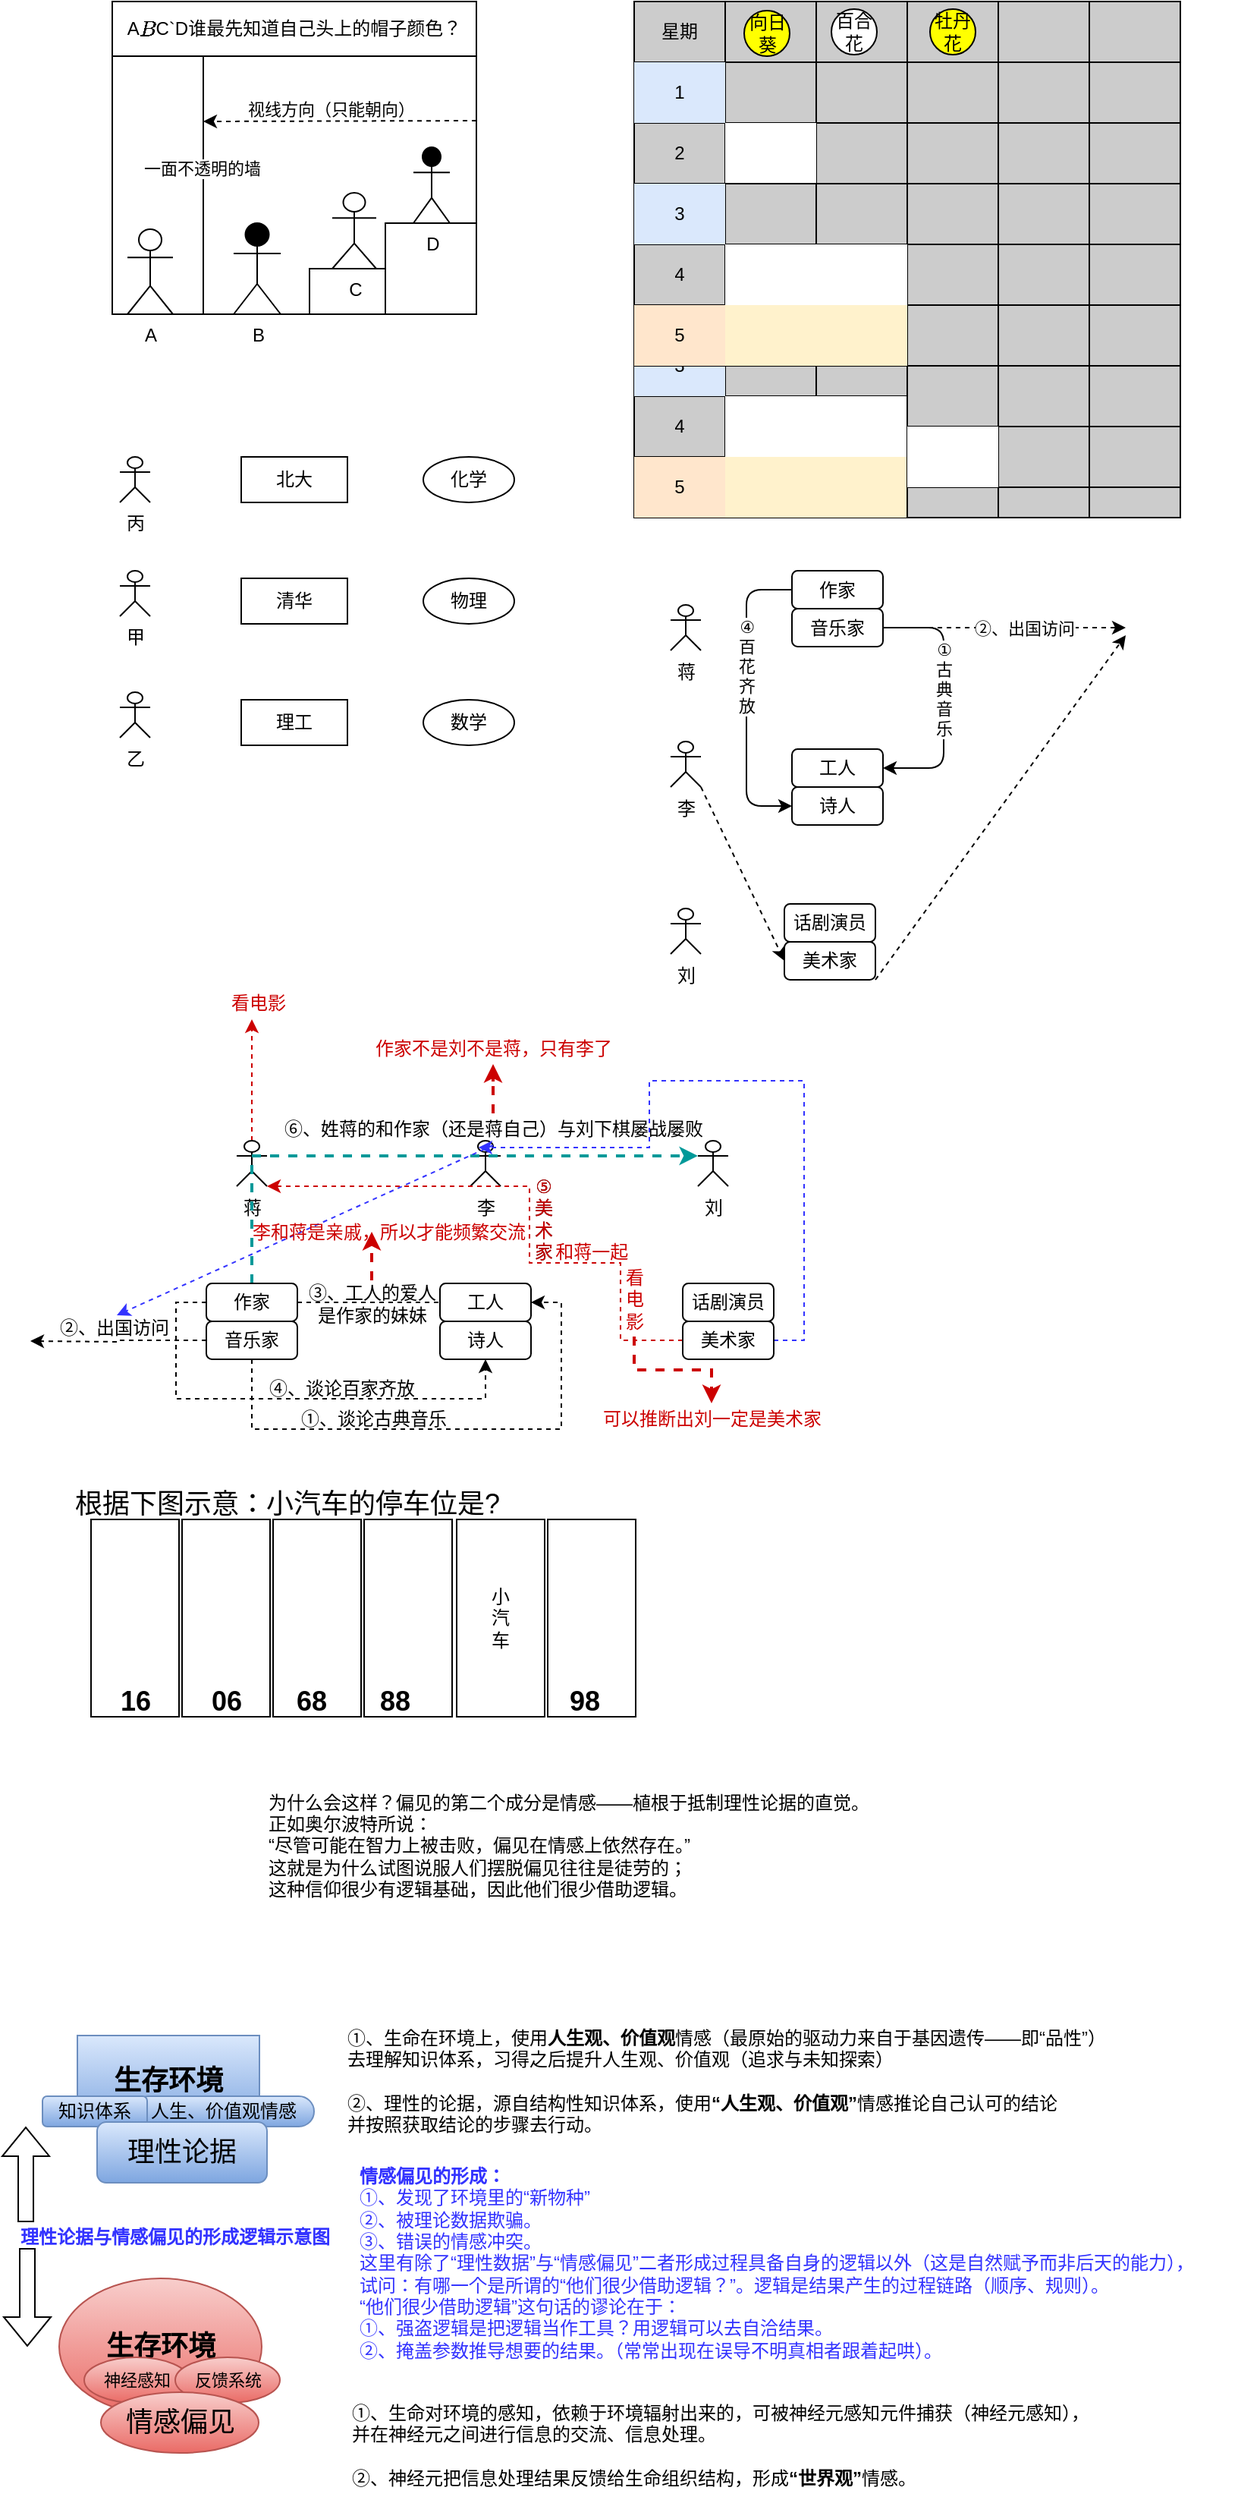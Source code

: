 <mxfile version="21.7.5" type="github">
  <diagram id="T32T4fMNgFnPz1BYaEK8" name="Page-1">
    <mxGraphModel dx="716" dy="733" grid="1" gridSize="10" guides="1" tooltips="1" connect="1" arrows="1" fold="1" page="1" pageScale="1" pageWidth="827" pageHeight="1169" math="0" shadow="0">
      <root>
        <mxCell id="0" />
        <mxCell id="1" parent="0" />
        <mxCell id="mpT7AfO-lYn64X_7P08X-70" value="向日葵" style="ellipse;whiteSpace=wrap;html=1;aspect=fixed;fillColor=#FFFF00;" parent="1" vertex="1">
          <mxGeometry x="502.5" y="130" width="35" height="35" as="geometry" />
        </mxCell>
        <mxCell id="mpT7AfO-lYn64X_7P08X-71" value="百合花" style="ellipse;whiteSpace=wrap;html=1;aspect=fixed;fillColor=#FFFFFF;" parent="1" vertex="1">
          <mxGeometry x="560" y="130" width="35" height="35" as="geometry" />
        </mxCell>
        <mxCell id="mpT7AfO-lYn64X_7P08X-72" value="牡丹花" style="ellipse;whiteSpace=wrap;html=1;aspect=fixed;fillColor=#FFCCCC;" parent="1" vertex="1">
          <mxGeometry x="620" y="130" width="35" height="35" as="geometry" />
        </mxCell>
        <mxCell id="cag0_nm1-1uSM1ungfXw-24" value="" style="rounded=0;whiteSpace=wrap;html=1;fillColor=#FFFFFF;" parent="1" vertex="1">
          <mxGeometry x="86" y="66" width="240" height="170" as="geometry" />
        </mxCell>
        <mxCell id="cag0_nm1-1uSM1ungfXw-25" value="" style="endArrow=none;html=1;" parent="1" edge="1">
          <mxGeometry width="50" height="50" relative="1" as="geometry">
            <mxPoint x="146" y="236" as="sourcePoint" />
            <mxPoint x="146" y="66" as="targetPoint" />
            <Array as="points" />
          </mxGeometry>
        </mxCell>
        <mxCell id="cag0_nm1-1uSM1ungfXw-26" value="一面不透明的墙" style="edgeLabel;html=1;align=center;verticalAlign=middle;resizable=0;points=[];" parent="cag0_nm1-1uSM1ungfXw-25" vertex="1" connectable="0">
          <mxGeometry x="0.129" y="1" relative="1" as="geometry">
            <mxPoint as="offset" />
          </mxGeometry>
        </mxCell>
        <mxCell id="cag0_nm1-1uSM1ungfXw-27" value="" style="rounded=0;whiteSpace=wrap;html=1;" parent="1" vertex="1">
          <mxGeometry x="216" y="206" width="50" height="30" as="geometry" />
        </mxCell>
        <mxCell id="cag0_nm1-1uSM1ungfXw-28" value="" style="rounded=0;whiteSpace=wrap;html=1;" parent="1" vertex="1">
          <mxGeometry x="266" y="176" width="60" height="60" as="geometry" />
        </mxCell>
        <mxCell id="cag0_nm1-1uSM1ungfXw-29" value="A" style="shape=umlActor;verticalLabelPosition=bottom;verticalAlign=top;html=1;outlineConnect=0;fillColor=#FFFFFF;" parent="1" vertex="1">
          <mxGeometry x="96" y="180" width="30" height="56" as="geometry" />
        </mxCell>
        <mxCell id="cag0_nm1-1uSM1ungfXw-30" value="B" style="shape=umlActor;verticalLabelPosition=bottom;verticalAlign=top;html=1;outlineConnect=0;fillColor=#000000;" parent="1" vertex="1">
          <mxGeometry x="166" y="176" width="31" height="60" as="geometry" />
        </mxCell>
        <mxCell id="cag0_nm1-1uSM1ungfXw-31" value="D" style="shape=umlActor;verticalLabelPosition=bottom;verticalAlign=top;html=1;outlineConnect=0;fillColor=#000000;" parent="1" vertex="1">
          <mxGeometry x="284.5" y="126" width="24" height="50" as="geometry" />
        </mxCell>
        <mxCell id="cag0_nm1-1uSM1ungfXw-32" value="A`B`C`D谁最先知道自己头上的帽子颜色？" style="rounded=0;whiteSpace=wrap;html=1;fillColor=#FFFFFF;" parent="1" vertex="1">
          <mxGeometry x="86" y="30" width="240" height="36" as="geometry" />
        </mxCell>
        <mxCell id="cag0_nm1-1uSM1ungfXw-33" value="C" style="shape=umlActor;verticalLabelPosition=bottom;verticalAlign=top;html=1;outlineConnect=0;" parent="1" vertex="1">
          <mxGeometry x="231" y="156" width="29" height="50" as="geometry" />
        </mxCell>
        <mxCell id="cag0_nm1-1uSM1ungfXw-34" value="" style="endArrow=classic;html=1;exitX=1;exitY=0.25;exitDx=0;exitDy=0;dashed=1;" parent="1" source="cag0_nm1-1uSM1ungfXw-24" edge="1">
          <mxGeometry width="50" height="50" relative="1" as="geometry">
            <mxPoint x="146" y="130" as="sourcePoint" />
            <mxPoint x="146" y="109" as="targetPoint" />
          </mxGeometry>
        </mxCell>
        <mxCell id="cag0_nm1-1uSM1ungfXw-35" value="视线方向（只能朝向）" style="edgeLabel;html=1;align=center;verticalAlign=middle;resizable=0;points=[];" parent="cag0_nm1-1uSM1ungfXw-34" vertex="1" connectable="0">
          <mxGeometry x="0.144" relative="1" as="geometry">
            <mxPoint x="7" y="-8" as="offset" />
          </mxGeometry>
        </mxCell>
        <mxCell id="mpT7AfO-lYn64X_7P08X-1" value="&lt;font style=&quot;vertical-align: inherit&quot;&gt;&lt;font style=&quot;vertical-align: inherit&quot;&gt;北大&lt;/font&gt;&lt;/font&gt;" style="whiteSpace=wrap;html=1;" parent="1" vertex="1">
          <mxGeometry x="171" y="330" width="70" height="30" as="geometry" />
        </mxCell>
        <mxCell id="mpT7AfO-lYn64X_7P08X-2" value="&lt;font style=&quot;vertical-align: inherit&quot;&gt;&lt;font style=&quot;vertical-align: inherit&quot;&gt;清华&lt;/font&gt;&lt;/font&gt;" style="whiteSpace=wrap;html=1;" parent="1" vertex="1">
          <mxGeometry x="171" y="410" width="70" height="30" as="geometry" />
        </mxCell>
        <mxCell id="mpT7AfO-lYn64X_7P08X-3" value="&lt;font style=&quot;vertical-align: inherit&quot;&gt;&lt;font style=&quot;vertical-align: inherit&quot;&gt;理工&lt;/font&gt;&lt;/font&gt;" style="whiteSpace=wrap;html=1;" parent="1" vertex="1">
          <mxGeometry x="171" y="490" width="70" height="30" as="geometry" />
        </mxCell>
        <mxCell id="mpT7AfO-lYn64X_7P08X-4" value="&lt;font style=&quot;vertical-align: inherit&quot;&gt;&lt;font style=&quot;vertical-align: inherit&quot;&gt;数学&lt;/font&gt;&lt;/font&gt;&lt;span style=&quot;color: rgba(0 , 0 , 0 , 0) ; font-family: monospace ; font-size: 0px&quot;&gt;&lt;font style=&quot;vertical-align: inherit&quot;&gt;&lt;font style=&quot;vertical-align: inherit&quot;&gt;％3CmxGraphModel％3E％3Croot％3E％3CmxCell％20id％3D％220％22％2F％3E％3CmxCell％20id％3D％221％22％20parent％3D％220％22％2F％3E％3CmxCell％20id％3D ％222％22％20value％3D％22％26lt％3Bfont％20style％3D％26quot％3Bvertical-align％3A％20heritit％26quot％3B％26gt％3B％26lt％3Bfont％20style％3D％26quot％3Bvertical-align ％3A％20继承％26quot％3B％26gt％3B％E5％8C％97％E5％A4％A7％26lt％3B％2Ffont％26gt％3B％26lt％3B％2Ffont％26gt％3B％22％20style％3D ％22whiteSpace％3Dwrap％3Bhtml％3D1％3B％22％20vertex％3D％221％22％20parent％3D％221％22％3E％3CmxGeometry％20x％3D％22430％22％20y％3D％22370％22％20width ％3D％2270％22％20height％3D％2230％22％20as％3D％22geometry％22％2F％3E％3C％2FmxCell％3E％3C％2Froot％3E％3C％2FmxGraphModel％3E&lt;/font&gt;&lt;/font&gt;&lt;/span&gt;" style="ellipse;whiteSpace=wrap;html=1;" parent="1" vertex="1">
          <mxGeometry x="291" y="490" width="60" height="30" as="geometry" />
        </mxCell>
        <mxCell id="mpT7AfO-lYn64X_7P08X-5" value="&lt;font style=&quot;vertical-align: inherit&quot;&gt;&lt;font style=&quot;vertical-align: inherit&quot;&gt;物理&lt;/font&gt;&lt;/font&gt;" style="ellipse;whiteSpace=wrap;html=1;" parent="1" vertex="1">
          <mxGeometry x="291" y="410" width="60" height="30" as="geometry" />
        </mxCell>
        <mxCell id="mpT7AfO-lYn64X_7P08X-6" value="&lt;font style=&quot;vertical-align: inherit&quot;&gt;&lt;font style=&quot;vertical-align: inherit&quot;&gt;化学&lt;/font&gt;&lt;/font&gt;" style="ellipse;whiteSpace=wrap;html=1;" parent="1" vertex="1">
          <mxGeometry x="291" y="330" width="60" height="30" as="geometry" />
        </mxCell>
        <mxCell id="mpT7AfO-lYn64X_7P08X-7" value="&lt;font style=&quot;vertical-align: inherit&quot;&gt;&lt;font style=&quot;vertical-align: inherit&quot;&gt;甲&lt;/font&gt;&lt;/font&gt;" style="shape=umlActor;verticalLabelPosition=bottom;verticalAlign=top;html=1;outlineConnect=0;fillColor=#FFFFFF;" parent="1" vertex="1">
          <mxGeometry x="91" y="405" width="20" height="30" as="geometry" />
        </mxCell>
        <mxCell id="mpT7AfO-lYn64X_7P08X-8" value="乙" style="shape=umlActor;verticalLabelPosition=bottom;verticalAlign=top;html=1;outlineConnect=0;fillColor=#FFFFFF;" parent="1" vertex="1">
          <mxGeometry x="91" y="485" width="20" height="30" as="geometry" />
        </mxCell>
        <mxCell id="mpT7AfO-lYn64X_7P08X-9" value="丙" style="shape=umlActor;verticalLabelPosition=bottom;verticalAlign=top;html=1;outlineConnect=0;fillColor=#FFFFFF;" parent="1" vertex="1">
          <mxGeometry x="91" y="330" width="20" height="30" as="geometry" />
        </mxCell>
        <mxCell id="mpT7AfO-lYn64X_7P08X-15" value="蒋" style="shape=umlActor;verticalLabelPosition=bottom;verticalAlign=top;html=1;outlineConnect=0;" parent="1" vertex="1">
          <mxGeometry x="454" y="427.5" width="20" height="30" as="geometry" />
        </mxCell>
        <mxCell id="mpT7AfO-lYn64X_7P08X-16" value="刘" style="shape=umlActor;verticalLabelPosition=bottom;verticalAlign=top;html=1;outlineConnect=0;" parent="1" vertex="1">
          <mxGeometry x="454" y="627.5" width="20" height="30" as="geometry" />
        </mxCell>
        <mxCell id="mpT7AfO-lYn64X_7P08X-17" value="李" style="shape=umlActor;verticalLabelPosition=bottom;verticalAlign=top;html=1;outlineConnect=0;" parent="1" vertex="1">
          <mxGeometry x="454" y="517.5" width="20" height="30" as="geometry" />
        </mxCell>
        <mxCell id="mpT7AfO-lYn64X_7P08X-20" value="作家" style="rounded=1;whiteSpace=wrap;html=1;" parent="1" vertex="1">
          <mxGeometry x="534" y="405" width="60" height="25" as="geometry" />
        </mxCell>
        <mxCell id="mpT7AfO-lYn64X_7P08X-21" value="工人" style="rounded=1;whiteSpace=wrap;html=1;" parent="1" vertex="1">
          <mxGeometry x="534" y="522.5" width="60" height="25" as="geometry" />
        </mxCell>
        <mxCell id="mpT7AfO-lYn64X_7P08X-22" value="美术家" style="rounded=1;whiteSpace=wrap;html=1;" parent="1" vertex="1">
          <mxGeometry x="529" y="649.5" width="60" height="25" as="geometry" />
        </mxCell>
        <mxCell id="mpT7AfO-lYn64X_7P08X-23" value="话剧演员" style="rounded=1;whiteSpace=wrap;html=1;" parent="1" vertex="1">
          <mxGeometry x="529" y="624.5" width="60" height="25" as="geometry" />
        </mxCell>
        <mxCell id="mpT7AfO-lYn64X_7P08X-24" value="音乐家" style="rounded=1;whiteSpace=wrap;html=1;" parent="1" vertex="1">
          <mxGeometry x="534" y="430" width="60" height="25" as="geometry" />
        </mxCell>
        <mxCell id="mpT7AfO-lYn64X_7P08X-25" value="诗人" style="rounded=1;whiteSpace=wrap;html=1;" parent="1" vertex="1">
          <mxGeometry x="534" y="547.5" width="60" height="25" as="geometry" />
        </mxCell>
        <mxCell id="mpT7AfO-lYn64X_7P08X-26" value="" style="edgeStyle=elbowEdgeStyle;elbow=horizontal;endArrow=classic;html=1;entryX=1;entryY=0.5;entryDx=0;entryDy=0;exitX=1;exitY=0.5;exitDx=0;exitDy=0;" parent="1" source="mpT7AfO-lYn64X_7P08X-24" target="mpT7AfO-lYn64X_7P08X-21" edge="1">
          <mxGeometry width="50" height="50" relative="1" as="geometry">
            <mxPoint x="594" y="457.5" as="sourcePoint" />
            <mxPoint x="704" y="487.5" as="targetPoint" />
            <Array as="points">
              <mxPoint x="634" y="577.5" />
            </Array>
          </mxGeometry>
        </mxCell>
        <mxCell id="mpT7AfO-lYn64X_7P08X-28" value="①&lt;br&gt;古&lt;br&gt;典&lt;br&gt;音&lt;br&gt;乐" style="edgeLabel;html=1;align=center;verticalAlign=middle;resizable=0;points=[];" parent="mpT7AfO-lYn64X_7P08X-26" vertex="1" connectable="0">
          <mxGeometry x="-0.204" y="2" relative="1" as="geometry">
            <mxPoint x="-2" y="12" as="offset" />
          </mxGeometry>
        </mxCell>
        <mxCell id="mpT7AfO-lYn64X_7P08X-29" value="" style="endArrow=classic;html=1;exitX=1;exitY=0.5;exitDx=0;exitDy=0;dashed=1;" parent="1" source="mpT7AfO-lYn64X_7P08X-24" edge="1">
          <mxGeometry width="50" height="50" relative="1" as="geometry">
            <mxPoint x="704" y="527.5" as="sourcePoint" />
            <mxPoint x="754" y="442.5" as="targetPoint" />
          </mxGeometry>
        </mxCell>
        <mxCell id="mpT7AfO-lYn64X_7P08X-30" value="②、出国访问" style="edgeLabel;html=1;align=center;verticalAlign=middle;resizable=0;points=[];" parent="mpT7AfO-lYn64X_7P08X-29" vertex="1" connectable="0">
          <mxGeometry x="0.192" y="-2" relative="1" as="geometry">
            <mxPoint x="-3" y="-2" as="offset" />
          </mxGeometry>
        </mxCell>
        <mxCell id="mpT7AfO-lYn64X_7P08X-34" value="" style="endArrow=classic;html=1;exitX=1;exitY=1;exitDx=0;exitDy=0;exitPerimeter=0;entryX=0;entryY=0.5;entryDx=0;entryDy=0;dashed=1;" parent="1" source="mpT7AfO-lYn64X_7P08X-17" target="mpT7AfO-lYn64X_7P08X-22" edge="1">
          <mxGeometry width="50" height="50" relative="1" as="geometry">
            <mxPoint x="494" y="437.5" as="sourcePoint" />
            <mxPoint x="544" y="387.5" as="targetPoint" />
          </mxGeometry>
        </mxCell>
        <mxCell id="mpT7AfO-lYn64X_7P08X-36" value="" style="endArrow=classic;html=1;exitX=1;exitY=1;exitDx=0;exitDy=0;dashed=1;" parent="1" source="mpT7AfO-lYn64X_7P08X-22" edge="1">
          <mxGeometry width="50" height="50" relative="1" as="geometry">
            <mxPoint x="694" y="577.5" as="sourcePoint" />
            <mxPoint x="754" y="447.5" as="targetPoint" />
          </mxGeometry>
        </mxCell>
        <mxCell id="mpT7AfO-lYn64X_7P08X-37" value="" style="edgeStyle=elbowEdgeStyle;elbow=horizontal;endArrow=classic;html=1;exitX=0;exitY=0.5;exitDx=0;exitDy=0;entryX=0;entryY=0.5;entryDx=0;entryDy=0;" parent="1" source="mpT7AfO-lYn64X_7P08X-20" target="mpT7AfO-lYn64X_7P08X-25" edge="1">
          <mxGeometry width="50" height="50" relative="1" as="geometry">
            <mxPoint x="594" y="655" as="sourcePoint" />
            <mxPoint x="604" y="452.5" as="targetPoint" />
            <Array as="points">
              <mxPoint x="504" y="597.5" />
              <mxPoint x="514" y="597.5" />
              <mxPoint x="494" y="627.5" />
            </Array>
          </mxGeometry>
        </mxCell>
        <mxCell id="mpT7AfO-lYn64X_7P08X-38" value="④&lt;br&gt;百&lt;br&gt;花&lt;br&gt;齐&lt;br&gt;放" style="edgeLabel;html=1;align=center;verticalAlign=middle;resizable=0;points=[];" parent="mpT7AfO-lYn64X_7P08X-37" vertex="1" connectable="0">
          <mxGeometry x="-0.204" y="2" relative="1" as="geometry">
            <mxPoint x="-2" y="-0.5" as="offset" />
          </mxGeometry>
        </mxCell>
        <mxCell id="mpT7AfO-lYn64X_7P08X-160" value="向日葵" style="ellipse;whiteSpace=wrap;html=1;aspect=fixed;fillColor=#FFFF00;" parent="1" vertex="1">
          <mxGeometry x="502.5" y="136" width="30" height="30" as="geometry" />
        </mxCell>
        <mxCell id="mpT7AfO-lYn64X_7P08X-161" value="百合花" style="ellipse;whiteSpace=wrap;html=1;aspect=fixed;fillColor=#FFFFFF;" parent="1" vertex="1">
          <mxGeometry x="560" y="135" width="30" height="30" as="geometry" />
        </mxCell>
        <mxCell id="mpT7AfO-lYn64X_7P08X-162" value="牡丹花" style="ellipse;whiteSpace=wrap;html=1;aspect=fixed;fillColor=#FFFF00;" parent="1" vertex="1">
          <mxGeometry x="625" y="135" width="30" height="30" as="geometry" />
        </mxCell>
        <mxCell id="mpT7AfO-lYn64X_7P08X-134" value="" style="shape=table;html=1;whiteSpace=wrap;startSize=0;container=1;collapsible=0;childLayout=tableLayout;fillColor=#CCCCCC;" parent="1" vertex="1">
          <mxGeometry x="430" y="230" width="180" height="120" as="geometry" />
        </mxCell>
        <mxCell id="mpT7AfO-lYn64X_7P08X-135" value="" style="shape=partialRectangle;html=1;whiteSpace=wrap;collapsible=0;dropTarget=0;pointerEvents=0;fillColor=none;top=0;left=0;bottom=0;right=0;points=[[0,0.5],[1,0.5]];portConstraint=eastwest;" parent="mpT7AfO-lYn64X_7P08X-134" vertex="1">
          <mxGeometry width="180" height="40" as="geometry" />
        </mxCell>
        <mxCell id="mpT7AfO-lYn64X_7P08X-136" value="" style="shape=partialRectangle;html=1;whiteSpace=wrap;connectable=0;fillColor=none;top=0;left=0;bottom=0;right=0;overflow=hidden;" parent="mpT7AfO-lYn64X_7P08X-135" vertex="1">
          <mxGeometry width="60" height="40" as="geometry" />
        </mxCell>
        <mxCell id="mpT7AfO-lYn64X_7P08X-137" value="" style="shape=partialRectangle;html=1;whiteSpace=wrap;connectable=0;fillColor=none;top=0;left=0;bottom=0;right=0;overflow=hidden;" parent="mpT7AfO-lYn64X_7P08X-135" vertex="1">
          <mxGeometry x="60" width="60" height="40" as="geometry" />
        </mxCell>
        <mxCell id="mpT7AfO-lYn64X_7P08X-138" value="" style="shape=partialRectangle;html=1;whiteSpace=wrap;connectable=0;fillColor=none;top=0;left=0;bottom=0;right=0;overflow=hidden;" parent="mpT7AfO-lYn64X_7P08X-135" vertex="1">
          <mxGeometry x="120" width="60" height="40" as="geometry" />
        </mxCell>
        <mxCell id="mpT7AfO-lYn64X_7P08X-139" value="" style="shape=partialRectangle;html=1;whiteSpace=wrap;collapsible=0;dropTarget=0;pointerEvents=0;fillColor=none;top=0;left=0;bottom=0;right=0;points=[[0,0.5],[1,0.5]];portConstraint=eastwest;" parent="mpT7AfO-lYn64X_7P08X-134" vertex="1">
          <mxGeometry y="40" width="180" height="40" as="geometry" />
        </mxCell>
        <mxCell id="mpT7AfO-lYn64X_7P08X-140" value="6" style="shape=partialRectangle;html=1;whiteSpace=wrap;connectable=0;fillColor=none;top=0;left=0;bottom=0;right=0;overflow=hidden;" parent="mpT7AfO-lYn64X_7P08X-139" vertex="1">
          <mxGeometry width="60" height="40" as="geometry" />
        </mxCell>
        <mxCell id="mpT7AfO-lYn64X_7P08X-141" value="" style="shape=partialRectangle;html=1;whiteSpace=wrap;connectable=0;fillColor=none;top=0;left=0;bottom=0;right=0;overflow=hidden;" parent="mpT7AfO-lYn64X_7P08X-139" vertex="1">
          <mxGeometry x="60" width="60" height="40" as="geometry" />
        </mxCell>
        <mxCell id="mpT7AfO-lYn64X_7P08X-142" value="" style="shape=partialRectangle;html=1;whiteSpace=wrap;connectable=0;top=0;left=0;bottom=0;right=0;overflow=hidden;" parent="mpT7AfO-lYn64X_7P08X-139" vertex="1">
          <mxGeometry x="120" width="60" height="40" as="geometry" />
        </mxCell>
        <mxCell id="mpT7AfO-lYn64X_7P08X-143" value="" style="shape=partialRectangle;html=1;whiteSpace=wrap;collapsible=0;dropTarget=0;pointerEvents=0;fillColor=none;top=0;left=0;bottom=0;right=0;points=[[0,0.5],[1,0.5]];portConstraint=eastwest;" parent="mpT7AfO-lYn64X_7P08X-134" vertex="1">
          <mxGeometry y="80" width="180" height="40" as="geometry" />
        </mxCell>
        <mxCell id="mpT7AfO-lYn64X_7P08X-144" value="7" style="shape=partialRectangle;html=1;whiteSpace=wrap;connectable=0;fillColor=none;top=0;left=0;bottom=0;right=0;overflow=hidden;" parent="mpT7AfO-lYn64X_7P08X-143" vertex="1">
          <mxGeometry width="60" height="40" as="geometry" />
        </mxCell>
        <mxCell id="mpT7AfO-lYn64X_7P08X-145" value="" style="shape=partialRectangle;html=1;whiteSpace=wrap;connectable=0;top=0;left=0;bottom=0;right=0;overflow=hidden;" parent="mpT7AfO-lYn64X_7P08X-143" vertex="1">
          <mxGeometry x="60" width="60" height="40" as="geometry" />
        </mxCell>
        <mxCell id="mpT7AfO-lYn64X_7P08X-146" value="" style="shape=partialRectangle;html=1;whiteSpace=wrap;connectable=0;fillColor=none;top=0;left=0;bottom=0;right=0;overflow=hidden;" parent="mpT7AfO-lYn64X_7P08X-143" vertex="1">
          <mxGeometry x="120" width="60" height="40" as="geometry" />
        </mxCell>
        <mxCell id="mpT7AfO-lYn64X_7P08X-82" value="" style="shape=table;html=1;whiteSpace=wrap;startSize=0;container=1;collapsible=0;childLayout=tableLayout;fillColor=#CCCCCC;" parent="1" vertex="1">
          <mxGeometry x="430" y="130" width="180" height="120" as="geometry" />
        </mxCell>
        <mxCell id="mpT7AfO-lYn64X_7P08X-83" value="" style="shape=partialRectangle;html=1;whiteSpace=wrap;collapsible=0;dropTarget=0;pointerEvents=0;fillColor=none;top=0;left=0;bottom=0;right=0;points=[[0,0.5],[1,0.5]];portConstraint=eastwest;" parent="mpT7AfO-lYn64X_7P08X-82" vertex="1">
          <mxGeometry width="180" height="40" as="geometry" />
        </mxCell>
        <mxCell id="mpT7AfO-lYn64X_7P08X-84" value="星期" style="shape=partialRectangle;html=1;whiteSpace=wrap;connectable=0;fillColor=none;top=0;left=0;bottom=0;right=0;overflow=hidden;" parent="mpT7AfO-lYn64X_7P08X-83" vertex="1">
          <mxGeometry width="60" height="40" as="geometry" />
        </mxCell>
        <mxCell id="mpT7AfO-lYn64X_7P08X-85" value="" style="shape=partialRectangle;html=1;whiteSpace=wrap;connectable=0;fillColor=none;top=0;left=0;bottom=0;right=0;overflow=hidden;" parent="mpT7AfO-lYn64X_7P08X-83" vertex="1">
          <mxGeometry x="60" width="60" height="40" as="geometry" />
        </mxCell>
        <mxCell id="mpT7AfO-lYn64X_7P08X-86" value="" style="shape=partialRectangle;html=1;whiteSpace=wrap;connectable=0;fillColor=none;top=0;left=0;bottom=0;right=0;overflow=hidden;" parent="mpT7AfO-lYn64X_7P08X-83" vertex="1">
          <mxGeometry x="120" width="60" height="40" as="geometry" />
        </mxCell>
        <mxCell id="mpT7AfO-lYn64X_7P08X-87" value="" style="shape=partialRectangle;html=1;whiteSpace=wrap;collapsible=0;dropTarget=0;pointerEvents=0;fillColor=none;top=0;left=0;bottom=0;right=0;points=[[0,0.5],[1,0.5]];portConstraint=eastwest;" parent="mpT7AfO-lYn64X_7P08X-82" vertex="1">
          <mxGeometry y="40" width="180" height="40" as="geometry" />
        </mxCell>
        <mxCell id="mpT7AfO-lYn64X_7P08X-88" value="1" style="shape=partialRectangle;html=1;whiteSpace=wrap;connectable=0;fillColor=#dae8fc;top=0;left=0;bottom=0;right=0;overflow=hidden;strokeColor=#6c8ebf;" parent="mpT7AfO-lYn64X_7P08X-87" vertex="1">
          <mxGeometry width="60" height="40" as="geometry" />
        </mxCell>
        <mxCell id="mpT7AfO-lYn64X_7P08X-89" value="" style="shape=partialRectangle;html=1;whiteSpace=wrap;connectable=0;fillColor=none;top=0;left=0;bottom=0;right=0;overflow=hidden;" parent="mpT7AfO-lYn64X_7P08X-87" vertex="1">
          <mxGeometry x="60" width="60" height="40" as="geometry" />
        </mxCell>
        <mxCell id="mpT7AfO-lYn64X_7P08X-90" value="" style="shape=partialRectangle;html=1;whiteSpace=wrap;connectable=0;fillColor=none;top=0;left=0;bottom=0;right=0;overflow=hidden;" parent="mpT7AfO-lYn64X_7P08X-87" vertex="1">
          <mxGeometry x="120" width="60" height="40" as="geometry" />
        </mxCell>
        <mxCell id="mpT7AfO-lYn64X_7P08X-91" value="" style="shape=partialRectangle;html=1;whiteSpace=wrap;collapsible=0;dropTarget=0;pointerEvents=0;fillColor=none;top=0;left=0;bottom=0;right=0;points=[[0,0.5],[1,0.5]];portConstraint=eastwest;" parent="mpT7AfO-lYn64X_7P08X-82" vertex="1">
          <mxGeometry y="80" width="180" height="40" as="geometry" />
        </mxCell>
        <mxCell id="mpT7AfO-lYn64X_7P08X-92" value="2" style="shape=partialRectangle;html=1;whiteSpace=wrap;connectable=0;fillColor=none;top=0;left=0;bottom=0;right=0;overflow=hidden;" parent="mpT7AfO-lYn64X_7P08X-91" vertex="1">
          <mxGeometry width="60" height="40" as="geometry" />
        </mxCell>
        <mxCell id="mpT7AfO-lYn64X_7P08X-93" value="" style="shape=partialRectangle;html=1;whiteSpace=wrap;connectable=0;top=0;left=0;bottom=0;right=0;overflow=hidden;" parent="mpT7AfO-lYn64X_7P08X-91" vertex="1">
          <mxGeometry x="60" width="60" height="40" as="geometry" />
        </mxCell>
        <mxCell id="mpT7AfO-lYn64X_7P08X-94" value="" style="shape=partialRectangle;html=1;whiteSpace=wrap;connectable=0;fillColor=none;top=0;left=0;bottom=0;right=0;overflow=hidden;" parent="mpT7AfO-lYn64X_7P08X-91" vertex="1">
          <mxGeometry x="120" width="60" height="40" as="geometry" />
        </mxCell>
        <mxCell id="mpT7AfO-lYn64X_7P08X-95" value="" style="shape=table;html=1;whiteSpace=wrap;startSize=0;container=1;collapsible=0;childLayout=tableLayout;fillColor=#CCCCCC;" parent="1" vertex="1">
          <mxGeometry x="430" y="250" width="180" height="120" as="geometry" />
        </mxCell>
        <mxCell id="mpT7AfO-lYn64X_7P08X-96" value="" style="shape=partialRectangle;html=1;whiteSpace=wrap;collapsible=0;dropTarget=0;pointerEvents=0;fillColor=none;top=0;left=0;bottom=0;right=0;points=[[0,0.5],[1,0.5]];portConstraint=eastwest;" parent="mpT7AfO-lYn64X_7P08X-95" vertex="1">
          <mxGeometry width="180" height="40" as="geometry" />
        </mxCell>
        <mxCell id="mpT7AfO-lYn64X_7P08X-97" value="3" style="shape=partialRectangle;html=1;whiteSpace=wrap;connectable=0;fillColor=#dae8fc;top=0;left=0;bottom=0;right=0;overflow=hidden;strokeColor=#6c8ebf;" parent="mpT7AfO-lYn64X_7P08X-96" vertex="1">
          <mxGeometry width="60" height="40" as="geometry" />
        </mxCell>
        <mxCell id="mpT7AfO-lYn64X_7P08X-98" value="" style="shape=partialRectangle;html=1;whiteSpace=wrap;connectable=0;fillColor=none;top=0;left=0;bottom=0;right=0;overflow=hidden;" parent="mpT7AfO-lYn64X_7P08X-96" vertex="1">
          <mxGeometry x="60" width="60" height="40" as="geometry" />
        </mxCell>
        <mxCell id="mpT7AfO-lYn64X_7P08X-99" value="" style="shape=partialRectangle;html=1;whiteSpace=wrap;connectable=0;fillColor=none;top=0;left=0;bottom=0;right=0;overflow=hidden;" parent="mpT7AfO-lYn64X_7P08X-96" vertex="1">
          <mxGeometry x="120" width="60" height="40" as="geometry" />
        </mxCell>
        <mxCell id="mpT7AfO-lYn64X_7P08X-100" value="" style="shape=partialRectangle;html=1;whiteSpace=wrap;collapsible=0;dropTarget=0;pointerEvents=0;fillColor=none;top=0;left=0;bottom=0;right=0;points=[[0,0.5],[1,0.5]];portConstraint=eastwest;" parent="mpT7AfO-lYn64X_7P08X-95" vertex="1">
          <mxGeometry y="40" width="180" height="40" as="geometry" />
        </mxCell>
        <mxCell id="mpT7AfO-lYn64X_7P08X-101" value="4" style="shape=partialRectangle;html=1;whiteSpace=wrap;connectable=0;fillColor=none;top=0;left=0;bottom=0;right=0;overflow=hidden;" parent="mpT7AfO-lYn64X_7P08X-100" vertex="1">
          <mxGeometry width="60" height="40" as="geometry" />
        </mxCell>
        <mxCell id="mpT7AfO-lYn64X_7P08X-102" value="" style="shape=partialRectangle;html=1;whiteSpace=wrap;connectable=0;top=0;left=0;bottom=0;right=0;overflow=hidden;" parent="mpT7AfO-lYn64X_7P08X-100" vertex="1">
          <mxGeometry x="60" width="60" height="40" as="geometry" />
        </mxCell>
        <mxCell id="mpT7AfO-lYn64X_7P08X-103" value="" style="shape=partialRectangle;html=1;whiteSpace=wrap;connectable=0;top=0;left=0;bottom=0;right=0;overflow=hidden;" parent="mpT7AfO-lYn64X_7P08X-100" vertex="1">
          <mxGeometry x="120" width="60" height="40" as="geometry" />
        </mxCell>
        <mxCell id="mpT7AfO-lYn64X_7P08X-104" value="" style="shape=partialRectangle;html=1;whiteSpace=wrap;collapsible=0;dropTarget=0;pointerEvents=0;fillColor=none;top=0;left=0;bottom=0;right=0;points=[[0,0.5],[1,0.5]];portConstraint=eastwest;" parent="mpT7AfO-lYn64X_7P08X-95" vertex="1">
          <mxGeometry y="80" width="180" height="40" as="geometry" />
        </mxCell>
        <mxCell id="mpT7AfO-lYn64X_7P08X-105" value="5" style="shape=partialRectangle;html=1;whiteSpace=wrap;connectable=0;fillColor=#ffe6cc;top=0;left=0;bottom=0;right=0;overflow=hidden;strokeColor=#d79b00;" parent="mpT7AfO-lYn64X_7P08X-104" vertex="1">
          <mxGeometry width="60" height="40" as="geometry" />
        </mxCell>
        <mxCell id="mpT7AfO-lYn64X_7P08X-106" value="" style="shape=partialRectangle;html=1;whiteSpace=wrap;connectable=0;top=0;left=0;bottom=0;right=0;overflow=hidden;fillColor=#fff2cc;strokeColor=#d6b656;" parent="mpT7AfO-lYn64X_7P08X-104" vertex="1">
          <mxGeometry x="60" width="60" height="40" as="geometry" />
        </mxCell>
        <mxCell id="mpT7AfO-lYn64X_7P08X-107" value="" style="shape=partialRectangle;html=1;whiteSpace=wrap;connectable=0;top=0;left=0;bottom=0;right=0;overflow=hidden;fillColor=#fff2cc;strokeColor=#d6b656;" parent="mpT7AfO-lYn64X_7P08X-104" vertex="1">
          <mxGeometry x="120" width="60" height="40" as="geometry" />
        </mxCell>
        <mxCell id="mpT7AfO-lYn64X_7P08X-108" value="" style="shape=table;html=1;whiteSpace=wrap;startSize=0;container=1;collapsible=0;childLayout=tableLayout;fillColor=#CCCCCC;" parent="1" vertex="1">
          <mxGeometry x="610" y="130" width="180" height="120" as="geometry" />
        </mxCell>
        <mxCell id="mpT7AfO-lYn64X_7P08X-109" value="" style="shape=partialRectangle;html=1;whiteSpace=wrap;collapsible=0;dropTarget=0;pointerEvents=0;fillColor=none;top=0;left=0;bottom=0;right=0;points=[[0,0.5],[1,0.5]];portConstraint=eastwest;" parent="mpT7AfO-lYn64X_7P08X-108" vertex="1">
          <mxGeometry width="180" height="40" as="geometry" />
        </mxCell>
        <mxCell id="mpT7AfO-lYn64X_7P08X-110" value="" style="shape=partialRectangle;html=1;whiteSpace=wrap;connectable=0;fillColor=none;top=0;left=0;bottom=0;right=0;overflow=hidden;" parent="mpT7AfO-lYn64X_7P08X-109" vertex="1">
          <mxGeometry width="60" height="40" as="geometry" />
        </mxCell>
        <mxCell id="mpT7AfO-lYn64X_7P08X-111" value="" style="shape=partialRectangle;html=1;whiteSpace=wrap;connectable=0;fillColor=none;top=0;left=0;bottom=0;right=0;overflow=hidden;" parent="mpT7AfO-lYn64X_7P08X-109" vertex="1">
          <mxGeometry x="60" width="60" height="40" as="geometry" />
        </mxCell>
        <mxCell id="mpT7AfO-lYn64X_7P08X-112" value="" style="shape=partialRectangle;html=1;whiteSpace=wrap;connectable=0;fillColor=none;top=0;left=0;bottom=0;right=0;overflow=hidden;" parent="mpT7AfO-lYn64X_7P08X-109" vertex="1">
          <mxGeometry x="120" width="60" height="40" as="geometry" />
        </mxCell>
        <mxCell id="mpT7AfO-lYn64X_7P08X-113" value="" style="shape=partialRectangle;html=1;whiteSpace=wrap;collapsible=0;dropTarget=0;pointerEvents=0;fillColor=none;top=0;left=0;bottom=0;right=0;points=[[0,0.5],[1,0.5]];portConstraint=eastwest;" parent="mpT7AfO-lYn64X_7P08X-108" vertex="1">
          <mxGeometry y="40" width="180" height="40" as="geometry" />
        </mxCell>
        <mxCell id="mpT7AfO-lYn64X_7P08X-114" value="" style="shape=partialRectangle;html=1;whiteSpace=wrap;connectable=0;fillColor=none;top=0;left=0;bottom=0;right=0;overflow=hidden;" parent="mpT7AfO-lYn64X_7P08X-113" vertex="1">
          <mxGeometry width="60" height="40" as="geometry" />
        </mxCell>
        <mxCell id="mpT7AfO-lYn64X_7P08X-115" value="" style="shape=partialRectangle;html=1;whiteSpace=wrap;connectable=0;fillColor=none;top=0;left=0;bottom=0;right=0;overflow=hidden;" parent="mpT7AfO-lYn64X_7P08X-113" vertex="1">
          <mxGeometry x="60" width="60" height="40" as="geometry" />
        </mxCell>
        <mxCell id="mpT7AfO-lYn64X_7P08X-116" value="" style="shape=partialRectangle;html=1;whiteSpace=wrap;connectable=0;fillColor=none;top=0;left=0;bottom=0;right=0;overflow=hidden;" parent="mpT7AfO-lYn64X_7P08X-113" vertex="1">
          <mxGeometry x="120" width="60" height="40" as="geometry" />
        </mxCell>
        <mxCell id="mpT7AfO-lYn64X_7P08X-117" value="" style="shape=partialRectangle;html=1;whiteSpace=wrap;collapsible=0;dropTarget=0;pointerEvents=0;fillColor=none;top=0;left=0;bottom=0;right=0;points=[[0,0.5],[1,0.5]];portConstraint=eastwest;" parent="mpT7AfO-lYn64X_7P08X-108" vertex="1">
          <mxGeometry y="80" width="180" height="40" as="geometry" />
        </mxCell>
        <mxCell id="mpT7AfO-lYn64X_7P08X-118" value="" style="shape=partialRectangle;html=1;whiteSpace=wrap;connectable=0;fillColor=none;top=0;left=0;bottom=0;right=0;overflow=hidden;" parent="mpT7AfO-lYn64X_7P08X-117" vertex="1">
          <mxGeometry width="60" height="40" as="geometry" />
        </mxCell>
        <mxCell id="mpT7AfO-lYn64X_7P08X-119" value="" style="shape=partialRectangle;html=1;whiteSpace=wrap;connectable=0;fillColor=none;top=0;left=0;bottom=0;right=0;overflow=hidden;" parent="mpT7AfO-lYn64X_7P08X-117" vertex="1">
          <mxGeometry x="60" width="60" height="40" as="geometry" />
        </mxCell>
        <mxCell id="mpT7AfO-lYn64X_7P08X-120" value="" style="shape=partialRectangle;html=1;whiteSpace=wrap;connectable=0;fillColor=none;top=0;left=0;bottom=0;right=0;overflow=hidden;" parent="mpT7AfO-lYn64X_7P08X-117" vertex="1">
          <mxGeometry x="120" width="60" height="40" as="geometry" />
        </mxCell>
        <mxCell id="mpT7AfO-lYn64X_7P08X-121" value="" style="shape=table;html=1;whiteSpace=wrap;startSize=0;container=1;collapsible=0;childLayout=tableLayout;fillColor=#CCCCCC;" parent="1" vertex="1">
          <mxGeometry x="610" y="250" width="180" height="120" as="geometry" />
        </mxCell>
        <mxCell id="mpT7AfO-lYn64X_7P08X-122" value="" style="shape=partialRectangle;html=1;whiteSpace=wrap;collapsible=0;dropTarget=0;pointerEvents=0;fillColor=none;top=0;left=0;bottom=0;right=0;points=[[0,0.5],[1,0.5]];portConstraint=eastwest;" parent="mpT7AfO-lYn64X_7P08X-121" vertex="1">
          <mxGeometry width="180" height="40" as="geometry" />
        </mxCell>
        <mxCell id="mpT7AfO-lYn64X_7P08X-123" value="" style="shape=partialRectangle;html=1;whiteSpace=wrap;connectable=0;fillColor=none;top=0;left=0;bottom=0;right=0;overflow=hidden;" parent="mpT7AfO-lYn64X_7P08X-122" vertex="1">
          <mxGeometry width="60" height="40" as="geometry" />
        </mxCell>
        <mxCell id="mpT7AfO-lYn64X_7P08X-124" value="" style="shape=partialRectangle;html=1;whiteSpace=wrap;connectable=0;fillColor=none;top=0;left=0;bottom=0;right=0;overflow=hidden;" parent="mpT7AfO-lYn64X_7P08X-122" vertex="1">
          <mxGeometry x="60" width="60" height="40" as="geometry" />
        </mxCell>
        <mxCell id="mpT7AfO-lYn64X_7P08X-125" value="" style="shape=partialRectangle;html=1;whiteSpace=wrap;connectable=0;fillColor=none;top=0;left=0;bottom=0;right=0;overflow=hidden;" parent="mpT7AfO-lYn64X_7P08X-122" vertex="1">
          <mxGeometry x="120" width="60" height="40" as="geometry" />
        </mxCell>
        <mxCell id="mpT7AfO-lYn64X_7P08X-126" value="" style="shape=partialRectangle;html=1;whiteSpace=wrap;collapsible=0;dropTarget=0;pointerEvents=0;fillColor=none;top=0;left=0;bottom=0;right=0;points=[[0,0.5],[1,0.5]];portConstraint=eastwest;" parent="mpT7AfO-lYn64X_7P08X-121" vertex="1">
          <mxGeometry y="40" width="180" height="40" as="geometry" />
        </mxCell>
        <mxCell id="mpT7AfO-lYn64X_7P08X-127" value="" style="shape=partialRectangle;html=1;whiteSpace=wrap;connectable=0;fillColor=none;top=0;left=0;bottom=0;right=0;overflow=hidden;" parent="mpT7AfO-lYn64X_7P08X-126" vertex="1">
          <mxGeometry width="60" height="40" as="geometry" />
        </mxCell>
        <mxCell id="mpT7AfO-lYn64X_7P08X-128" value="" style="shape=partialRectangle;html=1;whiteSpace=wrap;connectable=0;fillColor=none;top=0;left=0;bottom=0;right=0;overflow=hidden;" parent="mpT7AfO-lYn64X_7P08X-126" vertex="1">
          <mxGeometry x="60" width="60" height="40" as="geometry" />
        </mxCell>
        <mxCell id="mpT7AfO-lYn64X_7P08X-129" value="" style="shape=partialRectangle;html=1;whiteSpace=wrap;connectable=0;fillColor=none;top=0;left=0;bottom=0;right=0;overflow=hidden;" parent="mpT7AfO-lYn64X_7P08X-126" vertex="1">
          <mxGeometry x="120" width="60" height="40" as="geometry" />
        </mxCell>
        <mxCell id="mpT7AfO-lYn64X_7P08X-130" value="" style="shape=partialRectangle;html=1;whiteSpace=wrap;collapsible=0;dropTarget=0;pointerEvents=0;fillColor=none;top=0;left=0;bottom=0;right=0;points=[[0,0.5],[1,0.5]];portConstraint=eastwest;" parent="mpT7AfO-lYn64X_7P08X-121" vertex="1">
          <mxGeometry y="80" width="180" height="40" as="geometry" />
        </mxCell>
        <mxCell id="mpT7AfO-lYn64X_7P08X-131" value="" style="shape=partialRectangle;html=1;whiteSpace=wrap;connectable=0;fillColor=none;top=0;left=0;bottom=0;right=0;overflow=hidden;" parent="mpT7AfO-lYn64X_7P08X-130" vertex="1">
          <mxGeometry width="60" height="40" as="geometry" />
        </mxCell>
        <mxCell id="mpT7AfO-lYn64X_7P08X-132" value="" style="shape=partialRectangle;html=1;whiteSpace=wrap;connectable=0;fillColor=none;top=0;left=0;bottom=0;right=0;overflow=hidden;" parent="mpT7AfO-lYn64X_7P08X-130" vertex="1">
          <mxGeometry x="60" width="60" height="40" as="geometry" />
        </mxCell>
        <mxCell id="mpT7AfO-lYn64X_7P08X-133" value="" style="shape=partialRectangle;html=1;whiteSpace=wrap;connectable=0;fillColor=none;top=0;left=0;bottom=0;right=0;overflow=hidden;" parent="mpT7AfO-lYn64X_7P08X-130" vertex="1">
          <mxGeometry x="120" width="60" height="40" as="geometry" />
        </mxCell>
        <mxCell id="mpT7AfO-lYn64X_7P08X-147" value="" style="shape=table;html=1;whiteSpace=wrap;startSize=0;container=1;collapsible=0;childLayout=tableLayout;fillColor=#CCCCCC;" parent="1" vertex="1">
          <mxGeometry x="610" y="230" width="180" height="120" as="geometry" />
        </mxCell>
        <mxCell id="mpT7AfO-lYn64X_7P08X-148" value="" style="shape=partialRectangle;html=1;whiteSpace=wrap;collapsible=0;dropTarget=0;pointerEvents=0;fillColor=none;top=0;left=0;bottom=0;right=0;points=[[0,0.5],[1,0.5]];portConstraint=eastwest;" parent="mpT7AfO-lYn64X_7P08X-147" vertex="1">
          <mxGeometry width="180" height="40" as="geometry" />
        </mxCell>
        <mxCell id="mpT7AfO-lYn64X_7P08X-149" value="" style="shape=partialRectangle;html=1;whiteSpace=wrap;connectable=0;fillColor=#ffe6cc;top=0;left=0;bottom=0;right=0;overflow=hidden;strokeColor=#d79b00;" parent="mpT7AfO-lYn64X_7P08X-148" vertex="1">
          <mxGeometry width="60" height="40" as="geometry" />
        </mxCell>
        <mxCell id="mpT7AfO-lYn64X_7P08X-150" value="" style="shape=partialRectangle;html=1;whiteSpace=wrap;connectable=0;fillColor=#ffe6cc;top=0;left=0;bottom=0;right=0;overflow=hidden;strokeColor=#d79b00;" parent="mpT7AfO-lYn64X_7P08X-148" vertex="1">
          <mxGeometry x="60" width="60" height="40" as="geometry" />
        </mxCell>
        <mxCell id="mpT7AfO-lYn64X_7P08X-151" value="" style="shape=partialRectangle;html=1;whiteSpace=wrap;connectable=0;fillColor=#ffe6cc;top=0;left=0;bottom=0;right=0;overflow=hidden;strokeColor=#d79b00;" parent="mpT7AfO-lYn64X_7P08X-148" vertex="1">
          <mxGeometry x="120" width="60" height="40" as="geometry" />
        </mxCell>
        <mxCell id="mpT7AfO-lYn64X_7P08X-152" value="" style="shape=partialRectangle;html=1;whiteSpace=wrap;collapsible=0;dropTarget=0;pointerEvents=0;fillColor=none;top=0;left=0;bottom=0;right=0;points=[[0,0.5],[1,0.5]];portConstraint=eastwest;" parent="mpT7AfO-lYn64X_7P08X-147" vertex="1">
          <mxGeometry y="40" width="180" height="40" as="geometry" />
        </mxCell>
        <mxCell id="mpT7AfO-lYn64X_7P08X-153" value="" style="shape=partialRectangle;html=1;whiteSpace=wrap;connectable=0;fillColor=none;top=0;left=0;bottom=0;right=0;overflow=hidden;" parent="mpT7AfO-lYn64X_7P08X-152" vertex="1">
          <mxGeometry width="60" height="40" as="geometry" />
        </mxCell>
        <mxCell id="mpT7AfO-lYn64X_7P08X-154" value="" style="shape=partialRectangle;html=1;whiteSpace=wrap;connectable=0;fillColor=none;top=0;left=0;bottom=0;right=0;overflow=hidden;" parent="mpT7AfO-lYn64X_7P08X-152" vertex="1">
          <mxGeometry x="60" width="60" height="40" as="geometry" />
        </mxCell>
        <mxCell id="mpT7AfO-lYn64X_7P08X-155" value="" style="shape=partialRectangle;html=1;whiteSpace=wrap;connectable=0;fillColor=none;top=0;left=0;bottom=0;right=0;overflow=hidden;" parent="mpT7AfO-lYn64X_7P08X-152" vertex="1">
          <mxGeometry x="120" width="60" height="40" as="geometry" />
        </mxCell>
        <mxCell id="mpT7AfO-lYn64X_7P08X-156" value="" style="shape=partialRectangle;html=1;whiteSpace=wrap;collapsible=0;dropTarget=0;pointerEvents=0;fillColor=none;top=0;left=0;bottom=0;right=0;points=[[0,0.5],[1,0.5]];portConstraint=eastwest;" parent="mpT7AfO-lYn64X_7P08X-147" vertex="1">
          <mxGeometry y="80" width="180" height="40" as="geometry" />
        </mxCell>
        <mxCell id="mpT7AfO-lYn64X_7P08X-157" value="" style="shape=partialRectangle;html=1;whiteSpace=wrap;connectable=0;top=0;left=0;bottom=0;right=0;overflow=hidden;" parent="mpT7AfO-lYn64X_7P08X-156" vertex="1">
          <mxGeometry width="60" height="40" as="geometry" />
        </mxCell>
        <mxCell id="mpT7AfO-lYn64X_7P08X-158" value="" style="shape=partialRectangle;html=1;whiteSpace=wrap;connectable=0;fillColor=none;top=0;left=0;bottom=0;right=0;overflow=hidden;" parent="mpT7AfO-lYn64X_7P08X-156" vertex="1">
          <mxGeometry x="60" width="60" height="40" as="geometry" />
        </mxCell>
        <mxCell id="mpT7AfO-lYn64X_7P08X-159" value="" style="shape=partialRectangle;html=1;whiteSpace=wrap;connectable=0;fillColor=none;top=0;left=0;bottom=0;right=0;overflow=hidden;" parent="mpT7AfO-lYn64X_7P08X-156" vertex="1">
          <mxGeometry x="120" width="60" height="40" as="geometry" />
        </mxCell>
        <mxCell id="X-j_XEUSEUsSOWfpSzs6-128" value="" style="shape=table;html=1;whiteSpace=wrap;startSize=0;container=1;collapsible=0;childLayout=tableLayout;fillColor=#CCCCCC;" parent="1" vertex="1">
          <mxGeometry x="430" y="30" width="180" height="120" as="geometry" />
        </mxCell>
        <mxCell id="X-j_XEUSEUsSOWfpSzs6-129" value="" style="shape=partialRectangle;html=1;whiteSpace=wrap;collapsible=0;dropTarget=0;pointerEvents=0;fillColor=none;top=0;left=0;bottom=0;right=0;points=[[0,0.5],[1,0.5]];portConstraint=eastwest;" parent="X-j_XEUSEUsSOWfpSzs6-128" vertex="1">
          <mxGeometry width="180" height="40" as="geometry" />
        </mxCell>
        <mxCell id="X-j_XEUSEUsSOWfpSzs6-130" value="星期" style="shape=partialRectangle;html=1;whiteSpace=wrap;connectable=0;fillColor=none;top=0;left=0;bottom=0;right=0;overflow=hidden;" parent="X-j_XEUSEUsSOWfpSzs6-129" vertex="1">
          <mxGeometry width="60" height="40" as="geometry" />
        </mxCell>
        <mxCell id="X-j_XEUSEUsSOWfpSzs6-131" value="" style="shape=partialRectangle;html=1;whiteSpace=wrap;connectable=0;fillColor=none;top=0;left=0;bottom=0;right=0;overflow=hidden;" parent="X-j_XEUSEUsSOWfpSzs6-129" vertex="1">
          <mxGeometry x="60" width="60" height="40" as="geometry" />
        </mxCell>
        <mxCell id="X-j_XEUSEUsSOWfpSzs6-132" value="" style="shape=partialRectangle;html=1;whiteSpace=wrap;connectable=0;fillColor=none;top=0;left=0;bottom=0;right=0;overflow=hidden;" parent="X-j_XEUSEUsSOWfpSzs6-129" vertex="1">
          <mxGeometry x="120" width="60" height="40" as="geometry" />
        </mxCell>
        <mxCell id="X-j_XEUSEUsSOWfpSzs6-133" value="" style="shape=partialRectangle;html=1;whiteSpace=wrap;collapsible=0;dropTarget=0;pointerEvents=0;fillColor=none;top=0;left=0;bottom=0;right=0;points=[[0,0.5],[1,0.5]];portConstraint=eastwest;" parent="X-j_XEUSEUsSOWfpSzs6-128" vertex="1">
          <mxGeometry y="40" width="180" height="40" as="geometry" />
        </mxCell>
        <mxCell id="X-j_XEUSEUsSOWfpSzs6-134" value="1" style="shape=partialRectangle;html=1;whiteSpace=wrap;connectable=0;fillColor=#dae8fc;top=0;left=0;bottom=0;right=0;overflow=hidden;strokeColor=#6c8ebf;" parent="X-j_XEUSEUsSOWfpSzs6-133" vertex="1">
          <mxGeometry width="60" height="40" as="geometry" />
        </mxCell>
        <mxCell id="X-j_XEUSEUsSOWfpSzs6-135" value="" style="shape=partialRectangle;html=1;whiteSpace=wrap;connectable=0;fillColor=none;top=0;left=0;bottom=0;right=0;overflow=hidden;" parent="X-j_XEUSEUsSOWfpSzs6-133" vertex="1">
          <mxGeometry x="60" width="60" height="40" as="geometry" />
        </mxCell>
        <mxCell id="X-j_XEUSEUsSOWfpSzs6-136" value="" style="shape=partialRectangle;html=1;whiteSpace=wrap;connectable=0;fillColor=none;top=0;left=0;bottom=0;right=0;overflow=hidden;" parent="X-j_XEUSEUsSOWfpSzs6-133" vertex="1">
          <mxGeometry x="120" width="60" height="40" as="geometry" />
        </mxCell>
        <mxCell id="X-j_XEUSEUsSOWfpSzs6-137" value="" style="shape=partialRectangle;html=1;whiteSpace=wrap;collapsible=0;dropTarget=0;pointerEvents=0;fillColor=none;top=0;left=0;bottom=0;right=0;points=[[0,0.5],[1,0.5]];portConstraint=eastwest;" parent="X-j_XEUSEUsSOWfpSzs6-128" vertex="1">
          <mxGeometry y="80" width="180" height="40" as="geometry" />
        </mxCell>
        <mxCell id="X-j_XEUSEUsSOWfpSzs6-138" value="2" style="shape=partialRectangle;html=1;whiteSpace=wrap;connectable=0;fillColor=none;top=0;left=0;bottom=0;right=0;overflow=hidden;" parent="X-j_XEUSEUsSOWfpSzs6-137" vertex="1">
          <mxGeometry width="60" height="40" as="geometry" />
        </mxCell>
        <mxCell id="X-j_XEUSEUsSOWfpSzs6-139" value="" style="shape=partialRectangle;html=1;whiteSpace=wrap;connectable=0;top=0;left=0;bottom=0;right=0;overflow=hidden;" parent="X-j_XEUSEUsSOWfpSzs6-137" vertex="1">
          <mxGeometry x="60" width="60" height="40" as="geometry" />
        </mxCell>
        <mxCell id="X-j_XEUSEUsSOWfpSzs6-140" value="" style="shape=partialRectangle;html=1;whiteSpace=wrap;connectable=0;fillColor=none;top=0;left=0;bottom=0;right=0;overflow=hidden;" parent="X-j_XEUSEUsSOWfpSzs6-137" vertex="1">
          <mxGeometry x="120" width="60" height="40" as="geometry" />
        </mxCell>
        <mxCell id="X-j_XEUSEUsSOWfpSzs6-141" value="" style="shape=table;html=1;whiteSpace=wrap;startSize=0;container=1;collapsible=0;childLayout=tableLayout;fillColor=#CCCCCC;" parent="1" vertex="1">
          <mxGeometry x="610" y="30" width="180" height="120" as="geometry" />
        </mxCell>
        <mxCell id="X-j_XEUSEUsSOWfpSzs6-142" value="" style="shape=partialRectangle;html=1;whiteSpace=wrap;collapsible=0;dropTarget=0;pointerEvents=0;fillColor=none;top=0;left=0;bottom=0;right=0;points=[[0,0.5],[1,0.5]];portConstraint=eastwest;" parent="X-j_XEUSEUsSOWfpSzs6-141" vertex="1">
          <mxGeometry width="180" height="40" as="geometry" />
        </mxCell>
        <mxCell id="X-j_XEUSEUsSOWfpSzs6-143" value="" style="shape=partialRectangle;html=1;whiteSpace=wrap;connectable=0;fillColor=none;top=0;left=0;bottom=0;right=0;overflow=hidden;" parent="X-j_XEUSEUsSOWfpSzs6-142" vertex="1">
          <mxGeometry width="60" height="40" as="geometry" />
        </mxCell>
        <mxCell id="X-j_XEUSEUsSOWfpSzs6-144" value="" style="shape=partialRectangle;html=1;whiteSpace=wrap;connectable=0;fillColor=none;top=0;left=0;bottom=0;right=0;overflow=hidden;" parent="X-j_XEUSEUsSOWfpSzs6-142" vertex="1">
          <mxGeometry x="60" width="60" height="40" as="geometry" />
        </mxCell>
        <mxCell id="X-j_XEUSEUsSOWfpSzs6-145" value="" style="shape=partialRectangle;html=1;whiteSpace=wrap;connectable=0;fillColor=none;top=0;left=0;bottom=0;right=0;overflow=hidden;" parent="X-j_XEUSEUsSOWfpSzs6-142" vertex="1">
          <mxGeometry x="120" width="60" height="40" as="geometry" />
        </mxCell>
        <mxCell id="X-j_XEUSEUsSOWfpSzs6-146" value="" style="shape=partialRectangle;html=1;whiteSpace=wrap;collapsible=0;dropTarget=0;pointerEvents=0;fillColor=none;top=0;left=0;bottom=0;right=0;points=[[0,0.5],[1,0.5]];portConstraint=eastwest;" parent="X-j_XEUSEUsSOWfpSzs6-141" vertex="1">
          <mxGeometry y="40" width="180" height="40" as="geometry" />
        </mxCell>
        <mxCell id="X-j_XEUSEUsSOWfpSzs6-147" value="" style="shape=partialRectangle;html=1;whiteSpace=wrap;connectable=0;fillColor=none;top=0;left=0;bottom=0;right=0;overflow=hidden;" parent="X-j_XEUSEUsSOWfpSzs6-146" vertex="1">
          <mxGeometry width="60" height="40" as="geometry" />
        </mxCell>
        <mxCell id="X-j_XEUSEUsSOWfpSzs6-148" value="" style="shape=partialRectangle;html=1;whiteSpace=wrap;connectable=0;fillColor=none;top=0;left=0;bottom=0;right=0;overflow=hidden;" parent="X-j_XEUSEUsSOWfpSzs6-146" vertex="1">
          <mxGeometry x="60" width="60" height="40" as="geometry" />
        </mxCell>
        <mxCell id="X-j_XEUSEUsSOWfpSzs6-149" value="" style="shape=partialRectangle;html=1;whiteSpace=wrap;connectable=0;fillColor=none;top=0;left=0;bottom=0;right=0;overflow=hidden;" parent="X-j_XEUSEUsSOWfpSzs6-146" vertex="1">
          <mxGeometry x="120" width="60" height="40" as="geometry" />
        </mxCell>
        <mxCell id="X-j_XEUSEUsSOWfpSzs6-150" value="" style="shape=partialRectangle;html=1;whiteSpace=wrap;collapsible=0;dropTarget=0;pointerEvents=0;fillColor=none;top=0;left=0;bottom=0;right=0;points=[[0,0.5],[1,0.5]];portConstraint=eastwest;" parent="X-j_XEUSEUsSOWfpSzs6-141" vertex="1">
          <mxGeometry y="80" width="180" height="40" as="geometry" />
        </mxCell>
        <mxCell id="X-j_XEUSEUsSOWfpSzs6-151" value="" style="shape=partialRectangle;html=1;whiteSpace=wrap;connectable=0;fillColor=none;top=0;left=0;bottom=0;right=0;overflow=hidden;" parent="X-j_XEUSEUsSOWfpSzs6-150" vertex="1">
          <mxGeometry width="60" height="40" as="geometry" />
        </mxCell>
        <mxCell id="X-j_XEUSEUsSOWfpSzs6-152" value="" style="shape=partialRectangle;html=1;whiteSpace=wrap;connectable=0;fillColor=none;top=0;left=0;bottom=0;right=0;overflow=hidden;" parent="X-j_XEUSEUsSOWfpSzs6-150" vertex="1">
          <mxGeometry x="60" width="60" height="40" as="geometry" />
        </mxCell>
        <mxCell id="X-j_XEUSEUsSOWfpSzs6-153" value="" style="shape=partialRectangle;html=1;whiteSpace=wrap;connectable=0;fillColor=none;top=0;left=0;bottom=0;right=0;overflow=hidden;" parent="X-j_XEUSEUsSOWfpSzs6-150" vertex="1">
          <mxGeometry x="120" width="60" height="40" as="geometry" />
        </mxCell>
        <mxCell id="X-j_XEUSEUsSOWfpSzs6-154" value="" style="shape=table;html=1;whiteSpace=wrap;startSize=0;container=1;collapsible=0;childLayout=tableLayout;fillColor=#CCCCCC;" parent="1" vertex="1">
          <mxGeometry x="610" y="150" width="180" height="120" as="geometry" />
        </mxCell>
        <mxCell id="X-j_XEUSEUsSOWfpSzs6-155" value="" style="shape=partialRectangle;html=1;whiteSpace=wrap;collapsible=0;dropTarget=0;pointerEvents=0;fillColor=none;top=0;left=0;bottom=0;right=0;points=[[0,0.5],[1,0.5]];portConstraint=eastwest;" parent="X-j_XEUSEUsSOWfpSzs6-154" vertex="1">
          <mxGeometry width="180" height="40" as="geometry" />
        </mxCell>
        <mxCell id="X-j_XEUSEUsSOWfpSzs6-156" value="" style="shape=partialRectangle;html=1;whiteSpace=wrap;connectable=0;fillColor=none;top=0;left=0;bottom=0;right=0;overflow=hidden;" parent="X-j_XEUSEUsSOWfpSzs6-155" vertex="1">
          <mxGeometry width="60" height="40" as="geometry" />
        </mxCell>
        <mxCell id="X-j_XEUSEUsSOWfpSzs6-157" value="" style="shape=partialRectangle;html=1;whiteSpace=wrap;connectable=0;fillColor=none;top=0;left=0;bottom=0;right=0;overflow=hidden;" parent="X-j_XEUSEUsSOWfpSzs6-155" vertex="1">
          <mxGeometry x="60" width="60" height="40" as="geometry" />
        </mxCell>
        <mxCell id="X-j_XEUSEUsSOWfpSzs6-158" value="" style="shape=partialRectangle;html=1;whiteSpace=wrap;connectable=0;fillColor=none;top=0;left=0;bottom=0;right=0;overflow=hidden;" parent="X-j_XEUSEUsSOWfpSzs6-155" vertex="1">
          <mxGeometry x="120" width="60" height="40" as="geometry" />
        </mxCell>
        <mxCell id="X-j_XEUSEUsSOWfpSzs6-159" value="" style="shape=partialRectangle;html=1;whiteSpace=wrap;collapsible=0;dropTarget=0;pointerEvents=0;fillColor=none;top=0;left=0;bottom=0;right=0;points=[[0,0.5],[1,0.5]];portConstraint=eastwest;" parent="X-j_XEUSEUsSOWfpSzs6-154" vertex="1">
          <mxGeometry y="40" width="180" height="40" as="geometry" />
        </mxCell>
        <mxCell id="X-j_XEUSEUsSOWfpSzs6-160" value="" style="shape=partialRectangle;html=1;whiteSpace=wrap;connectable=0;fillColor=none;top=0;left=0;bottom=0;right=0;overflow=hidden;" parent="X-j_XEUSEUsSOWfpSzs6-159" vertex="1">
          <mxGeometry width="60" height="40" as="geometry" />
        </mxCell>
        <mxCell id="X-j_XEUSEUsSOWfpSzs6-161" value="" style="shape=partialRectangle;html=1;whiteSpace=wrap;connectable=0;fillColor=none;top=0;left=0;bottom=0;right=0;overflow=hidden;" parent="X-j_XEUSEUsSOWfpSzs6-159" vertex="1">
          <mxGeometry x="60" width="60" height="40" as="geometry" />
        </mxCell>
        <mxCell id="X-j_XEUSEUsSOWfpSzs6-162" value="" style="shape=partialRectangle;html=1;whiteSpace=wrap;connectable=0;fillColor=none;top=0;left=0;bottom=0;right=0;overflow=hidden;" parent="X-j_XEUSEUsSOWfpSzs6-159" vertex="1">
          <mxGeometry x="120" width="60" height="40" as="geometry" />
        </mxCell>
        <mxCell id="X-j_XEUSEUsSOWfpSzs6-163" value="" style="shape=partialRectangle;html=1;whiteSpace=wrap;collapsible=0;dropTarget=0;pointerEvents=0;fillColor=none;top=0;left=0;bottom=0;right=0;points=[[0,0.5],[1,0.5]];portConstraint=eastwest;" parent="X-j_XEUSEUsSOWfpSzs6-154" vertex="1">
          <mxGeometry y="80" width="180" height="40" as="geometry" />
        </mxCell>
        <mxCell id="X-j_XEUSEUsSOWfpSzs6-164" value="" style="shape=partialRectangle;html=1;whiteSpace=wrap;connectable=0;fillColor=none;top=0;left=0;bottom=0;right=0;overflow=hidden;" parent="X-j_XEUSEUsSOWfpSzs6-163" vertex="1">
          <mxGeometry width="60" height="40" as="geometry" />
        </mxCell>
        <mxCell id="X-j_XEUSEUsSOWfpSzs6-165" value="" style="shape=partialRectangle;html=1;whiteSpace=wrap;connectable=0;fillColor=none;top=0;left=0;bottom=0;right=0;overflow=hidden;" parent="X-j_XEUSEUsSOWfpSzs6-163" vertex="1">
          <mxGeometry x="60" width="60" height="40" as="geometry" />
        </mxCell>
        <mxCell id="X-j_XEUSEUsSOWfpSzs6-166" value="" style="shape=partialRectangle;html=1;whiteSpace=wrap;connectable=0;fillColor=none;top=0;left=0;bottom=0;right=0;overflow=hidden;" parent="X-j_XEUSEUsSOWfpSzs6-163" vertex="1">
          <mxGeometry x="120" width="60" height="40" as="geometry" />
        </mxCell>
        <mxCell id="X-j_XEUSEUsSOWfpSzs6-167" value="" style="shape=table;html=1;whiteSpace=wrap;startSize=0;container=1;collapsible=0;childLayout=tableLayout;fillColor=#CCCCCC;" parent="1" vertex="1">
          <mxGeometry x="430" y="150" width="180" height="120" as="geometry" />
        </mxCell>
        <mxCell id="X-j_XEUSEUsSOWfpSzs6-168" value="" style="shape=partialRectangle;html=1;whiteSpace=wrap;collapsible=0;dropTarget=0;pointerEvents=0;fillColor=none;top=0;left=0;bottom=0;right=0;points=[[0,0.5],[1,0.5]];portConstraint=eastwest;" parent="X-j_XEUSEUsSOWfpSzs6-167" vertex="1">
          <mxGeometry width="180" height="40" as="geometry" />
        </mxCell>
        <mxCell id="X-j_XEUSEUsSOWfpSzs6-169" value="3" style="shape=partialRectangle;html=1;whiteSpace=wrap;connectable=0;fillColor=#dae8fc;top=0;left=0;bottom=0;right=0;overflow=hidden;strokeColor=#6c8ebf;" parent="X-j_XEUSEUsSOWfpSzs6-168" vertex="1">
          <mxGeometry width="60" height="40" as="geometry" />
        </mxCell>
        <mxCell id="X-j_XEUSEUsSOWfpSzs6-170" value="" style="shape=partialRectangle;html=1;whiteSpace=wrap;connectable=0;fillColor=none;top=0;left=0;bottom=0;right=0;overflow=hidden;" parent="X-j_XEUSEUsSOWfpSzs6-168" vertex="1">
          <mxGeometry x="60" width="60" height="40" as="geometry" />
        </mxCell>
        <mxCell id="X-j_XEUSEUsSOWfpSzs6-171" value="" style="shape=partialRectangle;html=1;whiteSpace=wrap;connectable=0;fillColor=none;top=0;left=0;bottom=0;right=0;overflow=hidden;" parent="X-j_XEUSEUsSOWfpSzs6-168" vertex="1">
          <mxGeometry x="120" width="60" height="40" as="geometry" />
        </mxCell>
        <mxCell id="X-j_XEUSEUsSOWfpSzs6-172" value="" style="shape=partialRectangle;html=1;whiteSpace=wrap;collapsible=0;dropTarget=0;pointerEvents=0;fillColor=none;top=0;left=0;bottom=0;right=0;points=[[0,0.5],[1,0.5]];portConstraint=eastwest;" parent="X-j_XEUSEUsSOWfpSzs6-167" vertex="1">
          <mxGeometry y="40" width="180" height="40" as="geometry" />
        </mxCell>
        <mxCell id="X-j_XEUSEUsSOWfpSzs6-173" value="4" style="shape=partialRectangle;html=1;whiteSpace=wrap;connectable=0;fillColor=none;top=0;left=0;bottom=0;right=0;overflow=hidden;" parent="X-j_XEUSEUsSOWfpSzs6-172" vertex="1">
          <mxGeometry width="60" height="40" as="geometry" />
        </mxCell>
        <mxCell id="X-j_XEUSEUsSOWfpSzs6-174" value="" style="shape=partialRectangle;html=1;whiteSpace=wrap;connectable=0;top=0;left=0;bottom=0;right=0;overflow=hidden;" parent="X-j_XEUSEUsSOWfpSzs6-172" vertex="1">
          <mxGeometry x="60" width="60" height="40" as="geometry" />
        </mxCell>
        <mxCell id="X-j_XEUSEUsSOWfpSzs6-175" value="" style="shape=partialRectangle;html=1;whiteSpace=wrap;connectable=0;top=0;left=0;bottom=0;right=0;overflow=hidden;" parent="X-j_XEUSEUsSOWfpSzs6-172" vertex="1">
          <mxGeometry x="120" width="60" height="40" as="geometry" />
        </mxCell>
        <mxCell id="X-j_XEUSEUsSOWfpSzs6-176" value="" style="shape=partialRectangle;html=1;whiteSpace=wrap;collapsible=0;dropTarget=0;pointerEvents=0;fillColor=none;top=0;left=0;bottom=0;right=0;points=[[0,0.5],[1,0.5]];portConstraint=eastwest;" parent="X-j_XEUSEUsSOWfpSzs6-167" vertex="1">
          <mxGeometry y="80" width="180" height="40" as="geometry" />
        </mxCell>
        <mxCell id="X-j_XEUSEUsSOWfpSzs6-177" value="5" style="shape=partialRectangle;html=1;whiteSpace=wrap;connectable=0;fillColor=#ffe6cc;top=0;left=0;bottom=0;right=0;overflow=hidden;strokeColor=#d79b00;" parent="X-j_XEUSEUsSOWfpSzs6-176" vertex="1">
          <mxGeometry width="60" height="40" as="geometry" />
        </mxCell>
        <mxCell id="X-j_XEUSEUsSOWfpSzs6-178" value="" style="shape=partialRectangle;html=1;whiteSpace=wrap;connectable=0;top=0;left=0;bottom=0;right=0;overflow=hidden;fillColor=#fff2cc;strokeColor=#d6b656;" parent="X-j_XEUSEUsSOWfpSzs6-176" vertex="1">
          <mxGeometry x="60" width="60" height="40" as="geometry" />
        </mxCell>
        <mxCell id="X-j_XEUSEUsSOWfpSzs6-179" value="" style="shape=partialRectangle;html=1;whiteSpace=wrap;connectable=0;top=0;left=0;bottom=0;right=0;overflow=hidden;fillColor=#fff2cc;strokeColor=#d6b656;" parent="X-j_XEUSEUsSOWfpSzs6-176" vertex="1">
          <mxGeometry x="120" width="60" height="40" as="geometry" />
        </mxCell>
        <mxCell id="X-j_XEUSEUsSOWfpSzs6-181" value="" style="edgeStyle=orthogonalEdgeStyle;rounded=0;orthogonalLoop=1;jettySize=auto;html=1;dashed=1;strokeColor=#CC0000;strokeWidth=1;fontColor=#CC0000;" parent="1" source="X-j_XEUSEUsSOWfpSzs6-1" edge="1">
          <mxGeometry relative="1" as="geometry">
            <mxPoint x="178" y="700.5" as="targetPoint" />
          </mxGeometry>
        </mxCell>
        <mxCell id="X-j_XEUSEUsSOWfpSzs6-1" value="蒋" style="shape=umlActor;verticalLabelPosition=bottom;verticalAlign=top;html=1;outlineConnect=0;" parent="1" vertex="1">
          <mxGeometry x="168" y="780.5" width="20" height="30" as="geometry" />
        </mxCell>
        <mxCell id="X-j_XEUSEUsSOWfpSzs6-2" value="李" style="shape=umlActor;verticalLabelPosition=bottom;verticalAlign=top;html=1;outlineConnect=0;" parent="1" vertex="1">
          <mxGeometry x="322" y="780.5" width="20" height="30" as="geometry" />
        </mxCell>
        <mxCell id="X-j_XEUSEUsSOWfpSzs6-3" value="刘" style="shape=umlActor;verticalLabelPosition=bottom;verticalAlign=top;html=1;outlineConnect=0;" parent="1" vertex="1">
          <mxGeometry x="472" y="780.5" width="20" height="30" as="geometry" />
        </mxCell>
        <mxCell id="X-j_XEUSEUsSOWfpSzs6-18" style="edgeStyle=orthogonalEdgeStyle;rounded=0;orthogonalLoop=1;jettySize=auto;html=1;exitX=0;exitY=0.5;exitDx=0;exitDy=0;entryX=0.5;entryY=1;entryDx=0;entryDy=0;dashed=1;" parent="1" source="X-j_XEUSEUsSOWfpSzs6-6" target="X-j_XEUSEUsSOWfpSzs6-11" edge="1">
          <mxGeometry relative="1" as="geometry">
            <Array as="points">
              <mxPoint x="128" y="887.5" />
              <mxPoint x="128" y="950.5" />
              <mxPoint x="332" y="950.5" />
            </Array>
          </mxGeometry>
        </mxCell>
        <mxCell id="X-j_XEUSEUsSOWfpSzs6-25" style="edgeStyle=orthogonalEdgeStyle;rounded=0;orthogonalLoop=1;jettySize=auto;html=1;exitX=0.5;exitY=0;exitDx=0;exitDy=0;entryX=0;entryY=0.333;entryDx=0;entryDy=0;entryPerimeter=0;dashed=1;strokeWidth=2;strokeColor=#009999;" parent="1" source="X-j_XEUSEUsSOWfpSzs6-6" target="X-j_XEUSEUsSOWfpSzs6-3" edge="1">
          <mxGeometry relative="1" as="geometry" />
        </mxCell>
        <mxCell id="X-j_XEUSEUsSOWfpSzs6-6" value="作家" style="rounded=1;whiteSpace=wrap;html=1;" parent="1" vertex="1">
          <mxGeometry x="148" y="874.5" width="60" height="25" as="geometry" />
        </mxCell>
        <mxCell id="X-j_XEUSEUsSOWfpSzs6-7" value="工人" style="rounded=1;whiteSpace=wrap;html=1;" parent="1" vertex="1">
          <mxGeometry x="302" y="874.5" width="60" height="25" as="geometry" />
        </mxCell>
        <mxCell id="X-j_XEUSEUsSOWfpSzs6-22" style="edgeStyle=orthogonalEdgeStyle;rounded=0;orthogonalLoop=1;jettySize=auto;html=1;exitX=1;exitY=0.5;exitDx=0;exitDy=0;entryX=0.467;entryY=1.125;entryDx=0;entryDy=0;entryPerimeter=0;dashed=1;strokeColor=#3333FF;" parent="1" source="X-j_XEUSEUsSOWfpSzs6-8" target="X-j_XEUSEUsSOWfpSzs6-28" edge="1">
          <mxGeometry relative="1" as="geometry">
            <Array as="points">
              <mxPoint x="542" y="912" />
              <mxPoint x="542" y="741" />
              <mxPoint x="440" y="741" />
              <mxPoint x="440" y="785" />
            </Array>
          </mxGeometry>
        </mxCell>
        <mxCell id="X-j_XEUSEUsSOWfpSzs6-29" style="edgeStyle=orthogonalEdgeStyle;rounded=0;orthogonalLoop=1;jettySize=auto;html=1;exitX=0;exitY=0.5;exitDx=0;exitDy=0;dashed=1;entryX=1;entryY=1;entryDx=0;entryDy=0;entryPerimeter=0;strokeColor=#CC0000;" parent="1" source="X-j_XEUSEUsSOWfpSzs6-8" target="X-j_XEUSEUsSOWfpSzs6-1" edge="1">
          <mxGeometry relative="1" as="geometry">
            <Array as="points">
              <mxPoint x="421" y="912" />
              <mxPoint x="421" y="861" />
              <mxPoint x="361" y="861" />
              <mxPoint x="361" y="811" />
            </Array>
          </mxGeometry>
        </mxCell>
        <mxCell id="X-j_XEUSEUsSOWfpSzs6-8" value="美术家" style="rounded=1;whiteSpace=wrap;html=1;" parent="1" vertex="1">
          <mxGeometry x="462" y="899.5" width="60" height="25" as="geometry" />
        </mxCell>
        <mxCell id="X-j_XEUSEUsSOWfpSzs6-9" value="话剧演员" style="rounded=1;whiteSpace=wrap;html=1;" parent="1" vertex="1">
          <mxGeometry x="462" y="874.5" width="60" height="25" as="geometry" />
        </mxCell>
        <mxCell id="X-j_XEUSEUsSOWfpSzs6-15" style="edgeStyle=orthogonalEdgeStyle;rounded=0;orthogonalLoop=1;jettySize=auto;html=1;exitX=0.5;exitY=1;exitDx=0;exitDy=0;entryX=1;entryY=0.5;entryDx=0;entryDy=0;dashed=1;" parent="1" source="X-j_XEUSEUsSOWfpSzs6-10" target="X-j_XEUSEUsSOWfpSzs6-7" edge="1">
          <mxGeometry relative="1" as="geometry">
            <Array as="points">
              <mxPoint x="178" y="970.5" />
              <mxPoint x="382" y="970.5" />
              <mxPoint x="382" y="887.5" />
            </Array>
          </mxGeometry>
        </mxCell>
        <mxCell id="X-j_XEUSEUsSOWfpSzs6-20" style="edgeStyle=orthogonalEdgeStyle;rounded=0;orthogonalLoop=1;jettySize=auto;html=1;exitX=0;exitY=0.5;exitDx=0;exitDy=0;dashed=1;" parent="1" source="X-j_XEUSEUsSOWfpSzs6-10" edge="1">
          <mxGeometry relative="1" as="geometry">
            <mxPoint x="32" y="912.5" as="targetPoint" />
          </mxGeometry>
        </mxCell>
        <mxCell id="X-j_XEUSEUsSOWfpSzs6-10" value="音乐家" style="rounded=1;whiteSpace=wrap;html=1;" parent="1" vertex="1">
          <mxGeometry x="148" y="899.5" width="60" height="25" as="geometry" />
        </mxCell>
        <mxCell id="X-j_XEUSEUsSOWfpSzs6-11" value="诗人" style="rounded=1;whiteSpace=wrap;html=1;" parent="1" vertex="1">
          <mxGeometry x="302" y="899.5" width="60" height="25" as="geometry" />
        </mxCell>
        <mxCell id="X-j_XEUSEUsSOWfpSzs6-12" value="" style="endArrow=none;html=1;dashed=1;exitX=1;exitY=0.5;exitDx=0;exitDy=0;entryX=0;entryY=0.5;entryDx=0;entryDy=0;" parent="1" source="X-j_XEUSEUsSOWfpSzs6-6" target="X-j_XEUSEUsSOWfpSzs6-7" edge="1">
          <mxGeometry width="50" height="50" relative="1" as="geometry">
            <mxPoint x="222" y="900.5" as="sourcePoint" />
            <mxPoint x="272" y="850.5" as="targetPoint" />
          </mxGeometry>
        </mxCell>
        <mxCell id="X-j_XEUSEUsSOWfpSzs6-39" value="" style="edgeStyle=orthogonalEdgeStyle;rounded=0;orthogonalLoop=1;jettySize=auto;html=1;dashed=1;strokeColor=#CC0000;strokeWidth=2;fontColor=#CC0000;" parent="1" source="X-j_XEUSEUsSOWfpSzs6-13" edge="1">
          <mxGeometry relative="1" as="geometry">
            <mxPoint x="257" y="840.5" as="targetPoint" />
          </mxGeometry>
        </mxCell>
        <mxCell id="X-j_XEUSEUsSOWfpSzs6-13" value="③、工人的爱人&lt;br&gt;是作家的妹妹" style="text;html=1;align=center;verticalAlign=middle;resizable=0;points=[];autosize=1;" parent="1" vertex="1">
          <mxGeometry x="207" y="872.5" width="100" height="30" as="geometry" />
        </mxCell>
        <mxCell id="X-j_XEUSEUsSOWfpSzs6-16" value="①、谈论古典音乐" style="text;html=1;align=center;verticalAlign=middle;resizable=0;points=[];autosize=1;" parent="1" vertex="1">
          <mxGeometry x="203" y="953.5" width="110" height="20" as="geometry" />
        </mxCell>
        <mxCell id="X-j_XEUSEUsSOWfpSzs6-19" value="④、谈论百家齐放" style="text;html=1;align=center;verticalAlign=middle;resizable=0;points=[];autosize=1;" parent="1" vertex="1">
          <mxGeometry x="182" y="933.5" width="110" height="20" as="geometry" />
        </mxCell>
        <mxCell id="X-j_XEUSEUsSOWfpSzs6-21" value="②、出国访问" style="text;html=1;align=center;verticalAlign=middle;resizable=0;points=[];autosize=1;" parent="1" vertex="1">
          <mxGeometry x="42" y="893.5" width="90" height="20" as="geometry" />
        </mxCell>
        <mxCell id="X-j_XEUSEUsSOWfpSzs6-24" value="" style="endArrow=classic;html=1;dashed=1;exitX=0.75;exitY=0.1;exitDx=0;exitDy=0;exitPerimeter=0;entryX=0.522;entryY=0.1;entryDx=0;entryDy=0;entryPerimeter=0;strokeColor=#3333FF;" parent="1" source="X-j_XEUSEUsSOWfpSzs6-2" target="X-j_XEUSEUsSOWfpSzs6-21" edge="1">
          <mxGeometry width="50" height="50" relative="1" as="geometry">
            <mxPoint x="62" y="840.5" as="sourcePoint" />
            <mxPoint x="112" y="790.5" as="targetPoint" />
          </mxGeometry>
        </mxCell>
        <mxCell id="X-j_XEUSEUsSOWfpSzs6-37" value="" style="edgeStyle=orthogonalEdgeStyle;rounded=0;orthogonalLoop=1;jettySize=auto;html=1;dashed=1;strokeColor=#CC0000;strokeWidth=2;fontColor=#CC0000;" parent="1" source="X-j_XEUSEUsSOWfpSzs6-28" target="X-j_XEUSEUsSOWfpSzs6-36" edge="1">
          <mxGeometry relative="1" as="geometry" />
        </mxCell>
        <mxCell id="X-j_XEUSEUsSOWfpSzs6-28" value="⑥、姓蒋的和作家（还是蒋自己）与刘下棋屡战屡败" style="text;html=1;align=center;verticalAlign=middle;resizable=0;points=[];autosize=1;" parent="1" vertex="1">
          <mxGeometry x="192" y="762.5" width="290" height="20" as="geometry" />
        </mxCell>
        <mxCell id="X-j_XEUSEUsSOWfpSzs6-30" value="⑤&lt;br&gt;美&lt;br&gt;术&lt;br&gt;家" style="text;html=1;align=center;verticalAlign=middle;resizable=0;points=[];autosize=1;" parent="1" vertex="1">
          <mxGeometry x="355" y="801.5" width="30" height="60" as="geometry" />
        </mxCell>
        <mxCell id="X-j_XEUSEUsSOWfpSzs6-35" value="" style="edgeStyle=orthogonalEdgeStyle;rounded=0;orthogonalLoop=1;jettySize=auto;html=1;dashed=1;fontColor=#CC0000;strokeColor=#CC0000;strokeWidth=2;" parent="1" source="X-j_XEUSEUsSOWfpSzs6-31" target="X-j_XEUSEUsSOWfpSzs6-34" edge="1">
          <mxGeometry relative="1" as="geometry" />
        </mxCell>
        <mxCell id="X-j_XEUSEUsSOWfpSzs6-31" value="看&lt;br&gt;电&lt;br&gt;影" style="text;html=1;align=center;verticalAlign=middle;resizable=0;points=[];autosize=1;fontColor=#CC0000;" parent="1" vertex="1">
          <mxGeometry x="415" y="859.5" width="30" height="50" as="geometry" />
        </mxCell>
        <mxCell id="X-j_XEUSEUsSOWfpSzs6-32" value="&amp;nbsp; &amp;nbsp; &amp;nbsp; &amp;nbsp;和蒋一起" style="text;html=1;align=center;verticalAlign=middle;resizable=0;points=[];autosize=1;fontColor=#CC0000;" parent="1" vertex="1">
          <mxGeometry x="345" y="843.5" width="90" height="20" as="geometry" />
        </mxCell>
        <mxCell id="X-j_XEUSEUsSOWfpSzs6-33" value="⑤&lt;br&gt;美&lt;br&gt;术&lt;br&gt;家" style="text;html=1;align=center;verticalAlign=middle;resizable=0;points=[];autosize=1;fontColor=#CC0000;" parent="1" vertex="1">
          <mxGeometry x="355" y="801.5" width="30" height="60" as="geometry" />
        </mxCell>
        <mxCell id="X-j_XEUSEUsSOWfpSzs6-34" value="可以推断出刘一定是美术家" style="text;html=1;align=center;verticalAlign=middle;resizable=0;points=[];autosize=1;fontColor=#CC0000;" parent="1" vertex="1">
          <mxGeometry x="401" y="953.5" width="160" height="20" as="geometry" />
        </mxCell>
        <mxCell id="X-j_XEUSEUsSOWfpSzs6-36" value="作家不是刘不是蒋，只有李了" style="text;html=1;align=center;verticalAlign=middle;resizable=0;points=[];autosize=1;fontColor=#CC0000;" parent="1" vertex="1">
          <mxGeometry x="252" y="710" width="170" height="20" as="geometry" />
        </mxCell>
        <mxCell id="X-j_XEUSEUsSOWfpSzs6-40" value="李和蒋是亲戚，所以才能频繁交流" style="text;html=1;align=center;verticalAlign=middle;resizable=0;points=[];autosize=1;fontColor=#CC0000;" parent="1" vertex="1">
          <mxGeometry x="168" y="830.5" width="200" height="20" as="geometry" />
        </mxCell>
        <mxCell id="X-j_XEUSEUsSOWfpSzs6-125" value="向日葵" style="ellipse;whiteSpace=wrap;html=1;aspect=fixed;fillColor=#FFFF00;" parent="1" vertex="1">
          <mxGeometry x="502.5" y="36" width="30" height="30" as="geometry" />
        </mxCell>
        <mxCell id="X-j_XEUSEUsSOWfpSzs6-126" value="百合花" style="ellipse;whiteSpace=wrap;html=1;aspect=fixed;fillColor=#FFFFFF;" parent="1" vertex="1">
          <mxGeometry x="560" y="35" width="30" height="30" as="geometry" />
        </mxCell>
        <mxCell id="X-j_XEUSEUsSOWfpSzs6-127" value="牡丹花" style="ellipse;whiteSpace=wrap;html=1;aspect=fixed;fillColor=#FFFF00;" parent="1" vertex="1">
          <mxGeometry x="625" y="35" width="30" height="30" as="geometry" />
        </mxCell>
        <mxCell id="X-j_XEUSEUsSOWfpSzs6-182" value="看电影" style="text;html=1;align=center;verticalAlign=middle;resizable=0;points=[];autosize=1;fontColor=#CC0000;" parent="1" vertex="1">
          <mxGeometry x="156.5" y="680" width="50" height="20" as="geometry" />
        </mxCell>
        <mxCell id="1sXkKo8jaeS3Cn4a69yi-1" value="" style="rounded=0;whiteSpace=wrap;html=1;" parent="1" vertex="1">
          <mxGeometry x="72" y="1030" width="58" height="130" as="geometry" />
        </mxCell>
        <mxCell id="1sXkKo8jaeS3Cn4a69yi-2" value="&lt;font style=&quot;font-size: 18px&quot;&gt;&lt;b&gt;16&lt;/b&gt;&lt;/font&gt;" style="text;html=1;align=center;verticalAlign=middle;resizable=0;points=[];autosize=1;" parent="1" vertex="1">
          <mxGeometry x="81" y="1140" width="40" height="20" as="geometry" />
        </mxCell>
        <mxCell id="1sXkKo8jaeS3Cn4a69yi-3" value="" style="rounded=0;whiteSpace=wrap;html=1;" parent="1" vertex="1">
          <mxGeometry x="132" y="1030" width="58" height="130" as="geometry" />
        </mxCell>
        <mxCell id="1sXkKo8jaeS3Cn4a69yi-4" value="&lt;font style=&quot;font-size: 18px&quot;&gt;&lt;b&gt;06&lt;/b&gt;&lt;/font&gt;" style="text;html=1;align=center;verticalAlign=middle;resizable=0;points=[];autosize=1;" parent="1" vertex="1">
          <mxGeometry x="141" y="1140" width="40" height="20" as="geometry" />
        </mxCell>
        <mxCell id="1sXkKo8jaeS3Cn4a69yi-5" value="" style="rounded=0;whiteSpace=wrap;html=1;" parent="1" vertex="1">
          <mxGeometry x="192" y="1030" width="58" height="130" as="geometry" />
        </mxCell>
        <mxCell id="1sXkKo8jaeS3Cn4a69yi-6" value="&lt;font style=&quot;font-size: 18px&quot;&gt;&lt;b&gt;68&lt;/b&gt;&lt;/font&gt;" style="text;html=1;align=center;verticalAlign=middle;resizable=0;points=[];autosize=1;" parent="1" vertex="1">
          <mxGeometry x="197" y="1140" width="40" height="20" as="geometry" />
        </mxCell>
        <mxCell id="1sXkKo8jaeS3Cn4a69yi-7" value="" style="rounded=0;whiteSpace=wrap;html=1;" parent="1" vertex="1">
          <mxGeometry x="252" y="1030" width="58" height="130" as="geometry" />
        </mxCell>
        <mxCell id="1sXkKo8jaeS3Cn4a69yi-8" value="&lt;font style=&quot;font-size: 18px&quot;&gt;&lt;b&gt;88&lt;/b&gt;&lt;/font&gt;" style="text;html=1;align=center;verticalAlign=middle;resizable=0;points=[];autosize=1;" parent="1" vertex="1">
          <mxGeometry x="252" y="1140" width="40" height="20" as="geometry" />
        </mxCell>
        <mxCell id="1sXkKo8jaeS3Cn4a69yi-9" value="小&lt;br&gt;汽&lt;br&gt;车" style="rounded=0;whiteSpace=wrap;html=1;" parent="1" vertex="1">
          <mxGeometry x="313" y="1030" width="58" height="130" as="geometry" />
        </mxCell>
        <mxCell id="1sXkKo8jaeS3Cn4a69yi-11" value="" style="rounded=0;whiteSpace=wrap;html=1;" parent="1" vertex="1">
          <mxGeometry x="373" y="1030" width="58" height="130" as="geometry" />
        </mxCell>
        <mxCell id="1sXkKo8jaeS3Cn4a69yi-12" value="&lt;font style=&quot;font-size: 18px&quot;&gt;&lt;b&gt;98&lt;/b&gt;&lt;/font&gt;" style="text;html=1;align=center;verticalAlign=middle;resizable=0;points=[];autosize=1;" parent="1" vertex="1">
          <mxGeometry x="377" y="1140" width="40" height="20" as="geometry" />
        </mxCell>
        <mxCell id="1sXkKo8jaeS3Cn4a69yi-13" value="&lt;font style=&quot;font-size: 18px&quot;&gt;根据下图示意：小汽车的停车位是?&lt;/font&gt;" style="text;html=1;align=center;verticalAlign=middle;resizable=0;points=[];autosize=1;" parent="1" vertex="1">
          <mxGeometry x="51" y="1010" width="300" height="20" as="geometry" />
        </mxCell>
        <mxCell id="BUq9l-fqNE7oKNiD4jng-1" value="为什么会这样？偏见的第二个成分是情感——植根于抵制理性论据的直觉。&lt;br&gt;正如奥尔波特所说：&lt;br&gt;“尽管可能在智力上被击败，偏见在情感上依然存在。”&lt;br&gt;这就是为什么试图说服人们摆脱偏见往往是徒劳的；&lt;br&gt;这种信仰很少有逻辑基础，因此他们很少借助逻辑。" style="text;html=1;align=left;verticalAlign=middle;resizable=0;points=[];autosize=1;strokeColor=none;fillColor=none;" vertex="1" parent="1">
          <mxGeometry x="187" y="1200" width="420" height="90" as="geometry" />
        </mxCell>
        <mxCell id="BUq9l-fqNE7oKNiD4jng-2" value="&lt;font style=&quot;font-size: 18px;&quot;&gt;&lt;b&gt;生存环境&lt;/b&gt;&lt;/font&gt;" style="ellipse;whiteSpace=wrap;html=1;fillColor=#f8cecc;gradientColor=#ea6b66;strokeColor=#b85450;" vertex="1" parent="1">
          <mxGeometry x="51" y="1530" width="133.5" height="90" as="geometry" />
        </mxCell>
        <mxCell id="BUq9l-fqNE7oKNiD4jng-8" value="&lt;font style=&quot;font-size: 11px;&quot;&gt;神经感知&lt;/font&gt;" style="ellipse;whiteSpace=wrap;html=1;fillColor=#f8cecc;gradientColor=#ea6b66;strokeColor=#b85450;" vertex="1" parent="1">
          <mxGeometry x="67.5" y="1582" width="69" height="30" as="geometry" />
        </mxCell>
        <mxCell id="BUq9l-fqNE7oKNiD4jng-9" value="&lt;font style=&quot;font-size: 11px;&quot;&gt;反馈系统&lt;/font&gt;" style="ellipse;whiteSpace=wrap;html=1;fillColor=#f8cecc;gradientColor=#ea6b66;strokeColor=#b85450;" vertex="1" parent="1">
          <mxGeometry x="127.5" y="1582" width="69" height="30" as="geometry" />
        </mxCell>
        <mxCell id="BUq9l-fqNE7oKNiD4jng-7" value="&lt;font style=&quot;font-size: 18px;&quot;&gt;情感偏见&lt;/font&gt;" style="ellipse;whiteSpace=wrap;html=1;fillColor=#f8cecc;gradientColor=#ea6b66;strokeColor=#b85450;" vertex="1" parent="1">
          <mxGeometry x="78.5" y="1605" width="104" height="40" as="geometry" />
        </mxCell>
        <mxCell id="BUq9l-fqNE7oKNiD4jng-10" value="&lt;font style=&quot;font-size: 18px;&quot;&gt;&lt;b&gt;生存环境&lt;/b&gt;&lt;/font&gt;" style="rounded=0;whiteSpace=wrap;html=1;fillColor=#dae8fc;gradientColor=#7ea6e0;strokeColor=#6c8ebf;" vertex="1" parent="1">
          <mxGeometry x="63" y="1370" width="120" height="60" as="geometry" />
        </mxCell>
        <mxCell id="BUq9l-fqNE7oKNiD4jng-5" value="人生、价值观情感" style="rounded=1;whiteSpace=wrap;html=1;fillColor=#dae8fc;gradientColor=#7ea6e0;strokeColor=#6c8ebf;arcSize=50;" vertex="1" parent="1">
          <mxGeometry x="100" y="1410" width="119" height="20" as="geometry" />
        </mxCell>
        <mxCell id="BUq9l-fqNE7oKNiD4jng-11" value="①、生命在环境上，使用&lt;b&gt;人生观、价值观&lt;/b&gt;情感（最原始的驱动力来自于基因遗传——即“品性”）&lt;br&gt;&lt;div style=&quot;&quot;&gt;去理解知识体系，习得之后提升人生观、价值观（追求与未知探索）&lt;/div&gt;&lt;br&gt;&lt;div style=&quot;&quot;&gt;&lt;span style=&quot;background-color: initial;&quot;&gt;②、理性的论据，源自结构性知识体系，使用&lt;b&gt;“人生观、价值观”&lt;/b&gt;情感推论自己认可的结论&lt;/span&gt;&lt;/div&gt;&lt;div style=&quot;&quot;&gt;&lt;span style=&quot;background-color: initial;&quot;&gt;并按照获取结论的步骤去行动。&lt;/span&gt;&lt;/div&gt;" style="text;html=1;align=left;verticalAlign=middle;resizable=0;points=[];autosize=1;strokeColor=none;fillColor=none;" vertex="1" parent="1">
          <mxGeometry x="239" y="1355" width="520" height="90" as="geometry" />
        </mxCell>
        <mxCell id="BUq9l-fqNE7oKNiD4jng-12" value="①、生命对环境的感知，依赖于环境辐射出来的，可被神经元感知元件捕获（神经元感知），&lt;br&gt;并在神经元之间进行信息的交流、信息处理。&lt;br&gt;&lt;br&gt;②、神经元把信息处理结果反馈给生命组织结构，形成&lt;b&gt;“世界观”&lt;/b&gt;情感。" style="text;html=1;align=left;verticalAlign=middle;resizable=0;points=[];autosize=1;strokeColor=none;fillColor=none;" vertex="1" parent="1">
          <mxGeometry x="242" y="1605" width="520" height="70" as="geometry" />
        </mxCell>
        <mxCell id="BUq9l-fqNE7oKNiD4jng-13" value="&lt;b&gt;理性论据与情感偏见的形成逻辑示意图&lt;/b&gt;" style="text;html=1;align=center;verticalAlign=middle;resizable=0;points=[];autosize=1;strokeColor=none;fillColor=none;fontColor=#3333FF;" vertex="1" parent="1">
          <mxGeometry x="12" y="1488" width="230" height="30" as="geometry" />
        </mxCell>
        <mxCell id="BUq9l-fqNE7oKNiD4jng-15" value="" style="shape=flexArrow;endArrow=classic;html=1;rounded=0;" edge="1" parent="1">
          <mxGeometry width="50" height="50" relative="1" as="geometry">
            <mxPoint x="30" y="1510" as="sourcePoint" />
            <mxPoint x="30" y="1575" as="targetPoint" />
          </mxGeometry>
        </mxCell>
        <mxCell id="BUq9l-fqNE7oKNiD4jng-16" value="" style="shape=flexArrow;endArrow=classic;html=1;rounded=0;exitX=0.074;exitY=0.167;exitDx=0;exitDy=0;exitPerimeter=0;" edge="1" parent="1" source="BUq9l-fqNE7oKNiD4jng-13">
          <mxGeometry width="50" height="50" relative="1" as="geometry">
            <mxPoint x="310" y="1500" as="sourcePoint" />
            <mxPoint x="29" y="1430" as="targetPoint" />
          </mxGeometry>
        </mxCell>
        <mxCell id="BUq9l-fqNE7oKNiD4jng-4" value="知识体系" style="rounded=1;whiteSpace=wrap;html=1;fillColor=#dae8fc;gradientColor=#7ea6e0;strokeColor=#6c8ebf;" vertex="1" parent="1">
          <mxGeometry x="40" y="1410" width="69" height="20" as="geometry" />
        </mxCell>
        <mxCell id="BUq9l-fqNE7oKNiD4jng-3" value="&lt;font style=&quot;font-size: 18px;&quot;&gt;理性论据&lt;/font&gt;" style="rounded=1;whiteSpace=wrap;html=1;fillColor=#dae8fc;gradientColor=#7ea6e0;strokeColor=#6c8ebf;" vertex="1" parent="1">
          <mxGeometry x="76" y="1427" width="112" height="40" as="geometry" />
        </mxCell>
        <mxCell id="BUq9l-fqNE7oKNiD4jng-17" value="&lt;div style=&quot;&quot;&gt;&lt;b&gt;情感偏见的形成：&lt;/b&gt;&lt;/div&gt;&lt;div style=&quot;&quot;&gt;①、发现了环境里的“新物种”&lt;/div&gt;&lt;div style=&quot;&quot;&gt;②、被理论数据欺骗。&lt;/div&gt;&lt;div style=&quot;&quot;&gt;③、错误的情感冲突。&lt;/div&gt;&lt;div style=&quot;&quot;&gt;这里有除了“理性数据”与“情感偏见”二者形成过程具备自身的逻辑以外（这是自然赋予而非后天的能力），&lt;/div&gt;&lt;div style=&quot;&quot;&gt;试问：有哪一个是所谓的“他们很少借助逻辑？”。逻辑是结果产生的过程链路（顺序、规则）。&lt;/div&gt;&lt;div style=&quot;&quot;&gt;“他们很少借助逻辑”这句话的谬论在于：&lt;br&gt;①、强盗逻辑是把逻辑当作工具？用逻辑可以去自洽结果。&lt;/div&gt;&lt;div style=&quot;&quot;&gt;②、掩盖参数推导想要的结果。（常常出现在误导不明真相者跟着起哄）。&lt;/div&gt;" style="text;html=1;align=left;verticalAlign=middle;resizable=0;points=[];autosize=1;strokeColor=none;fillColor=none;fontColor=#3333FF;" vertex="1" parent="1">
          <mxGeometry x="247" y="1450" width="580" height="140" as="geometry" />
        </mxCell>
      </root>
    </mxGraphModel>
  </diagram>
</mxfile>

